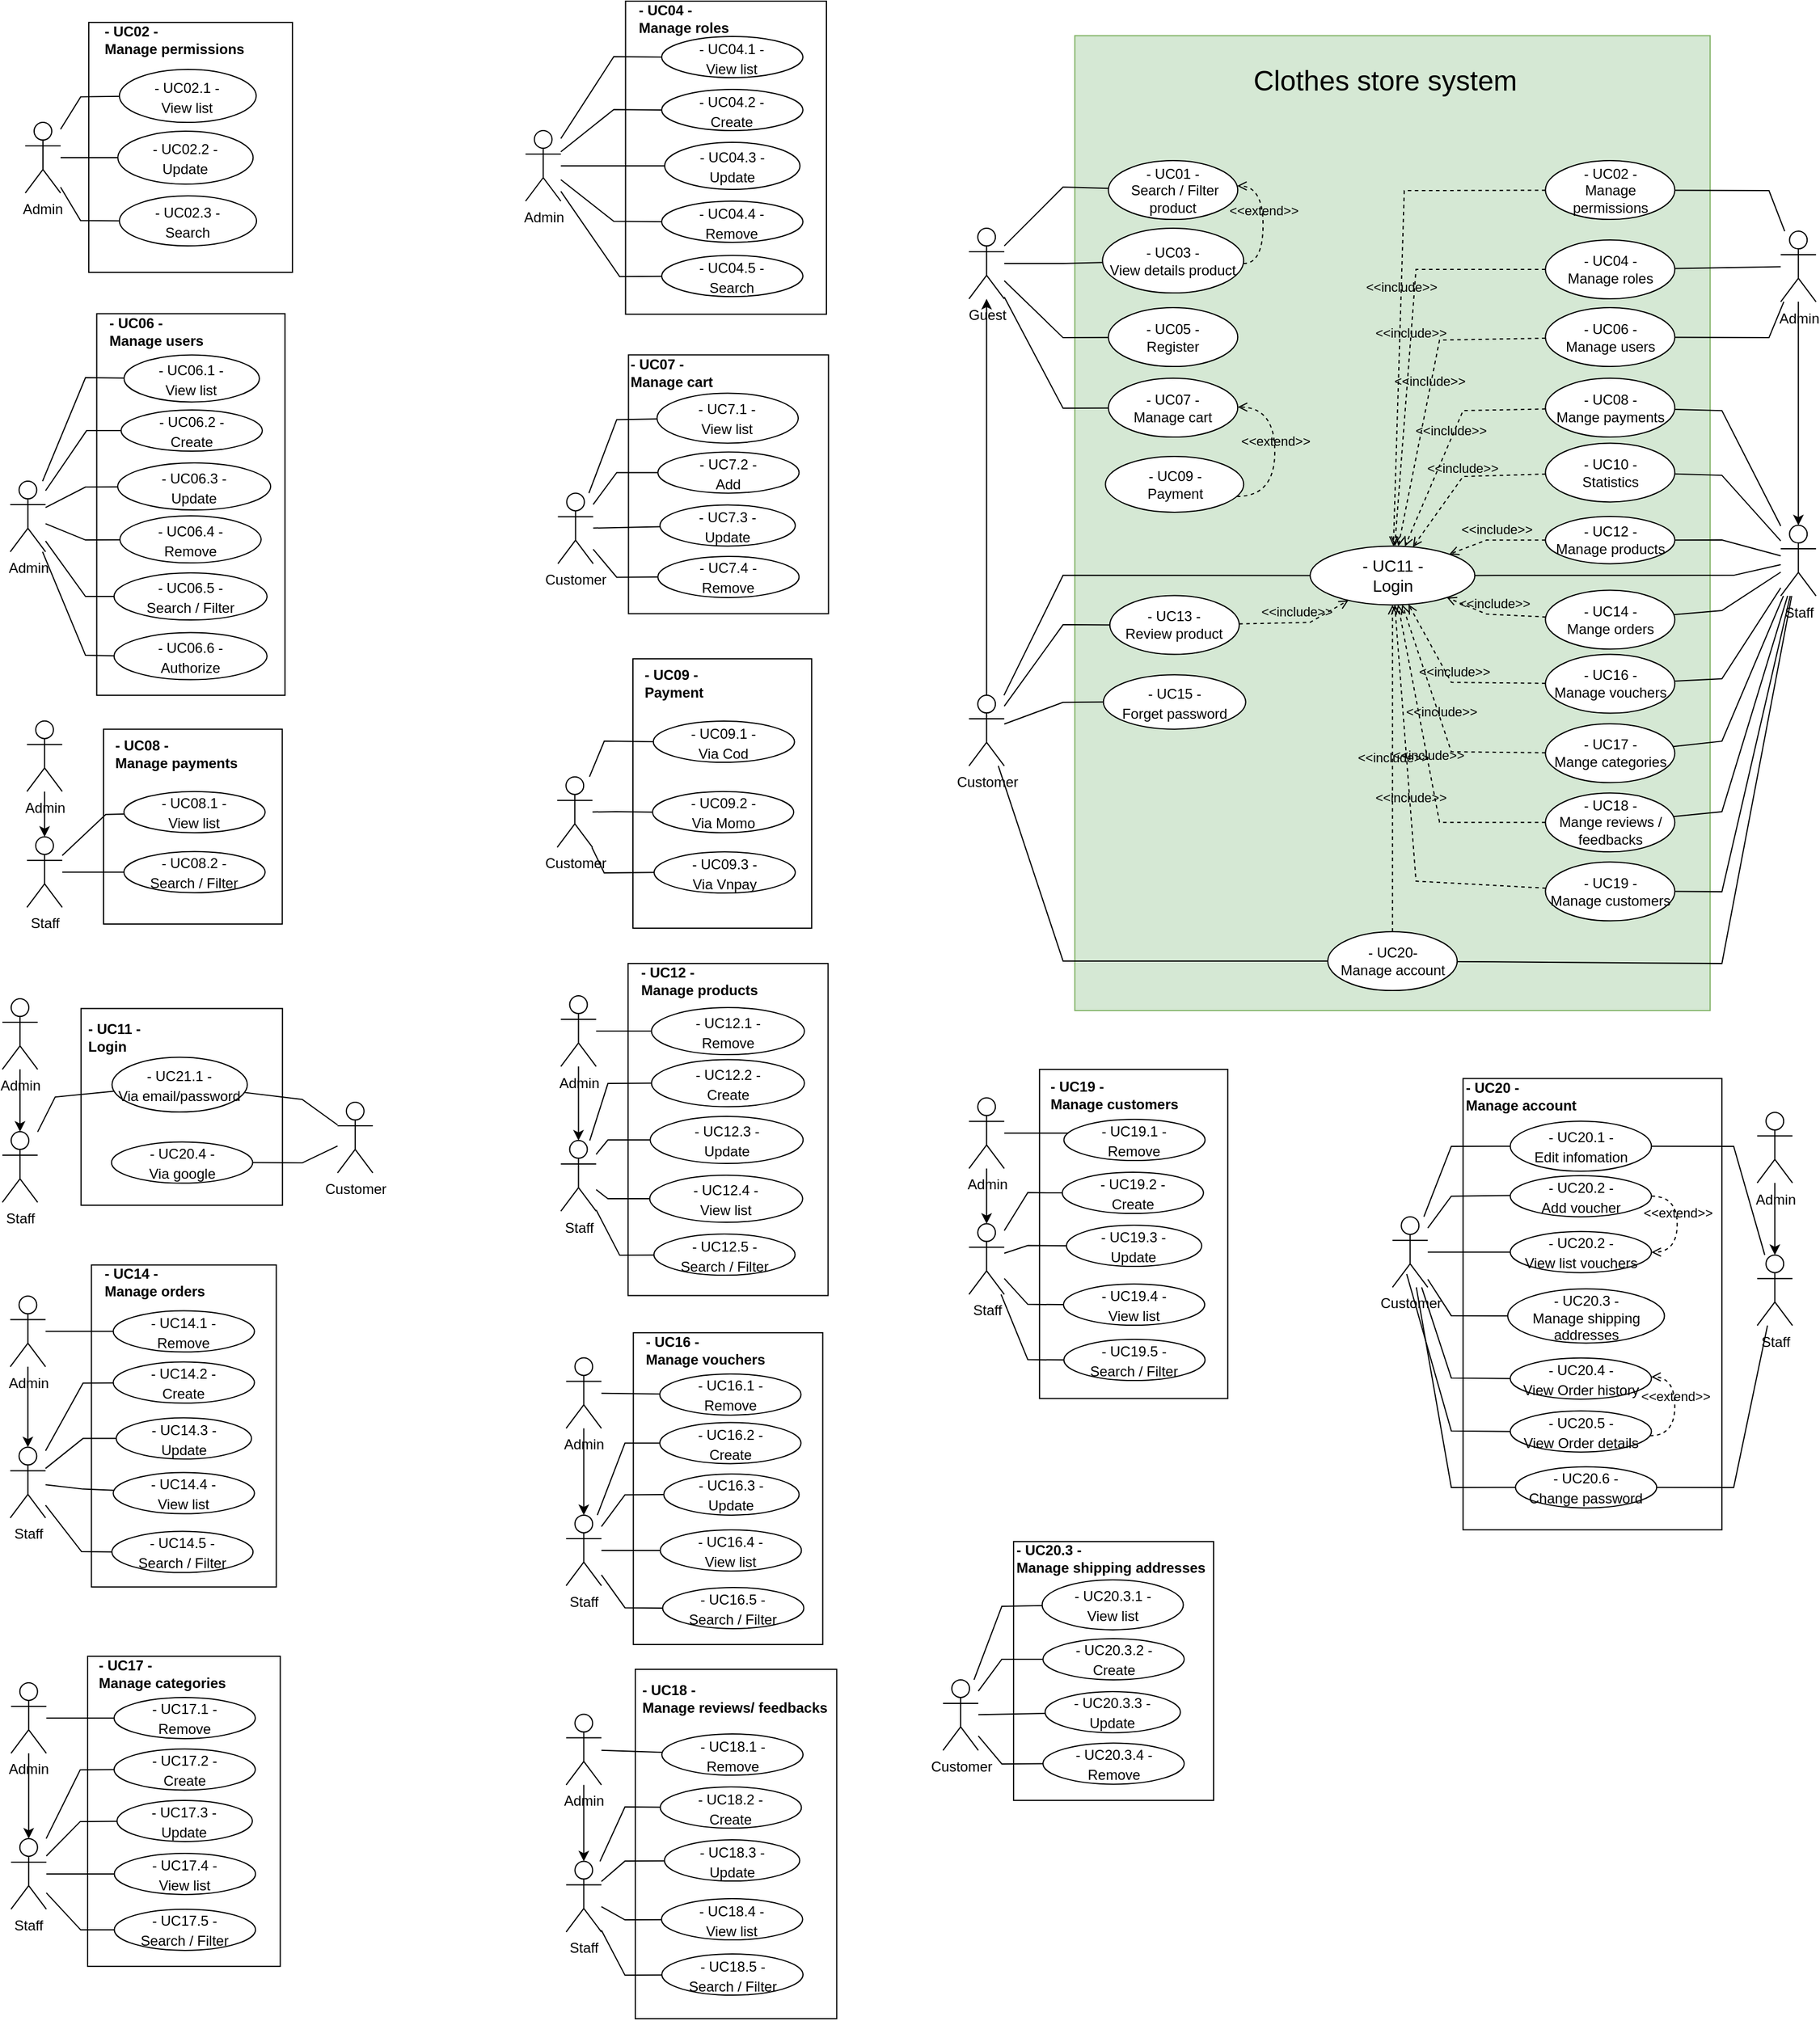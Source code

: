 <mxfile version="21.6.1" type="device">
  <diagram name="Page-1" id="YwMtbkidK_BnslAsYr2y">
    <mxGraphModel dx="1941" dy="1738" grid="1" gridSize="10" guides="1" tooltips="1" connect="1" arrows="1" fold="1" page="1" pageScale="1" pageWidth="850" pageHeight="1100" math="0" shadow="0">
      <root>
        <mxCell id="0" />
        <mxCell id="1" parent="0" />
        <mxCell id="6-XDYASc8sHX-gZ-TFjQ-44" value="" style="rounded=0;whiteSpace=wrap;html=1;fillColor=#d5e8d4;strokeColor=#82b366;align=center;" parent="1" vertex="1">
          <mxGeometry x="141.62" y="-910.69" width="540" height="828.75" as="geometry" />
        </mxCell>
        <mxCell id="xUVbQE23yRbRqdbFfEz9-1" value="Guest" style="shape=umlActor;verticalLabelPosition=bottom;verticalAlign=top;html=1;outlineConnect=0;" parent="1" vertex="1">
          <mxGeometry x="51.62" y="-746.94" width="30" height="60" as="geometry" />
        </mxCell>
        <mxCell id="xUVbQE23yRbRqdbFfEz9-5" style="edgeStyle=orthogonalEdgeStyle;rounded=0;orthogonalLoop=1;jettySize=auto;html=1;exitX=0.5;exitY=0;exitDx=0;exitDy=0;exitPerimeter=0;" parent="1" source="xUVbQE23yRbRqdbFfEz9-2" target="xUVbQE23yRbRqdbFfEz9-1" edge="1">
          <mxGeometry relative="1" as="geometry" />
        </mxCell>
        <mxCell id="xUVbQE23yRbRqdbFfEz9-2" value="Customer" style="shape=umlActor;verticalLabelPosition=bottom;verticalAlign=top;html=1;outlineConnect=0;" parent="1" vertex="1">
          <mxGeometry x="51.62" y="-349.94" width="30" height="60" as="geometry" />
        </mxCell>
        <mxCell id="xUVbQE23yRbRqdbFfEz9-6" value="- UC01 -&lt;br&gt;&amp;nbsp;Search / Filter product" style="ellipse;whiteSpace=wrap;html=1;" parent="1" vertex="1">
          <mxGeometry x="170.12" y="-804.44" width="110" height="50" as="geometry" />
        </mxCell>
        <mxCell id="xUVbQE23yRbRqdbFfEz9-8" value="- UC05 -&lt;br&gt;Register" style="ellipse;whiteSpace=wrap;html=1;" parent="1" vertex="1">
          <mxGeometry x="170.12" y="-679.44" width="110" height="50" as="geometry" />
        </mxCell>
        <mxCell id="xUVbQE23yRbRqdbFfEz9-9" value="Admin" style="shape=umlActor;verticalLabelPosition=bottom;verticalAlign=top;html=1;outlineConnect=0;" parent="1" vertex="1">
          <mxGeometry x="741.62" y="-744.44" width="30" height="60" as="geometry" />
        </mxCell>
        <mxCell id="xUVbQE23yRbRqdbFfEz9-10" value="- UC11 -&lt;br&gt;Login" style="ellipse;whiteSpace=wrap;html=1;fontSize=14;" parent="1" vertex="1">
          <mxGeometry x="341.62" y="-476.81" width="140" height="50" as="geometry" />
        </mxCell>
        <mxCell id="xUVbQE23yRbRqdbFfEz9-12" value="&lt;font style=&quot;font-size: 12px;&quot;&gt;- UC15 -&lt;br&gt;Forget password&lt;/font&gt;" style="ellipse;whiteSpace=wrap;html=1;fontSize=14;" parent="1" vertex="1">
          <mxGeometry x="165.87" y="-367.39" width="121" height="46.25" as="geometry" />
        </mxCell>
        <mxCell id="xUVbQE23yRbRqdbFfEz9-13" value="" style="endArrow=none;html=1;rounded=0;" parent="1" source="xUVbQE23yRbRqdbFfEz9-1" target="xUVbQE23yRbRqdbFfEz9-8" edge="1">
          <mxGeometry width="50" height="50" relative="1" as="geometry">
            <mxPoint x="151.62" y="-569.44" as="sourcePoint" />
            <mxPoint x="201.62" y="-619.44" as="targetPoint" />
            <Array as="points">
              <mxPoint x="131.62" y="-653.94" />
            </Array>
          </mxGeometry>
        </mxCell>
        <mxCell id="xUVbQE23yRbRqdbFfEz9-14" value="" style="endArrow=none;html=1;rounded=0;" parent="1" source="xUVbQE23yRbRqdbFfEz9-1" target="xUVbQE23yRbRqdbFfEz9-6" edge="1">
          <mxGeometry width="50" height="50" relative="1" as="geometry">
            <mxPoint x="121.62" y="-549.44" as="sourcePoint" />
            <mxPoint x="244.62" y="-598.44" as="targetPoint" />
            <Array as="points">
              <mxPoint x="131.62" y="-781.94" />
            </Array>
          </mxGeometry>
        </mxCell>
        <mxCell id="xUVbQE23yRbRqdbFfEz9-15" value="- UC03 -&lt;br&gt;View details product" style="ellipse;whiteSpace=wrap;html=1;" parent="1" vertex="1">
          <mxGeometry x="165.12" y="-746.94" width="120" height="55" as="geometry" />
        </mxCell>
        <mxCell id="xUVbQE23yRbRqdbFfEz9-16" value="" style="endArrow=none;html=1;rounded=0;" parent="1" source="xUVbQE23yRbRqdbFfEz9-1" target="xUVbQE23yRbRqdbFfEz9-15" edge="1">
          <mxGeometry width="50" height="50" relative="1" as="geometry">
            <mxPoint x="121.62" y="-536.44" as="sourcePoint" />
            <mxPoint x="235.62" y="-514.44" as="targetPoint" />
            <Array as="points">
              <mxPoint x="131.62" y="-716.94" />
            </Array>
          </mxGeometry>
        </mxCell>
        <mxCell id="xUVbQE23yRbRqdbFfEz9-18" value="" style="endArrow=none;html=1;rounded=0;" parent="1" source="xUVbQE23yRbRqdbFfEz9-2" target="xUVbQE23yRbRqdbFfEz9-10" edge="1">
          <mxGeometry width="50" height="50" relative="1" as="geometry">
            <mxPoint x="121.62" y="-536.44" as="sourcePoint" />
            <mxPoint x="235.62" y="-514.44" as="targetPoint" />
            <Array as="points">
              <mxPoint x="131.62" y="-451.94" />
            </Array>
          </mxGeometry>
        </mxCell>
        <mxCell id="xUVbQE23yRbRqdbFfEz9-21" value="" style="endArrow=none;html=1;rounded=0;" parent="1" source="xUVbQE23yRbRqdbFfEz9-2" target="xUVbQE23yRbRqdbFfEz9-12" edge="1">
          <mxGeometry width="50" height="50" relative="1" as="geometry">
            <mxPoint x="478.62" y="-289.44" as="sourcePoint" />
            <mxPoint x="701.62" y="-232.44" as="targetPoint" />
            <Array as="points">
              <mxPoint x="131.62" y="-343.94" />
            </Array>
          </mxGeometry>
        </mxCell>
        <mxCell id="xUVbQE23yRbRqdbFfEz9-27" value="- UC13 -&lt;br&gt;Review product" style="ellipse;whiteSpace=wrap;html=1;" parent="1" vertex="1">
          <mxGeometry x="171.37" y="-434.7" width="110" height="50" as="geometry" />
        </mxCell>
        <mxCell id="xUVbQE23yRbRqdbFfEz9-28" value="" style="endArrow=none;html=1;rounded=0;" parent="1" source="xUVbQE23yRbRqdbFfEz9-2" target="xUVbQE23yRbRqdbFfEz9-27" edge="1">
          <mxGeometry width="50" height="50" relative="1" as="geometry">
            <mxPoint x="121.62" y="-329.44" as="sourcePoint" />
            <mxPoint x="254.62" y="-414.44" as="targetPoint" />
            <Array as="points">
              <mxPoint x="131.62" y="-409.94" />
            </Array>
          </mxGeometry>
        </mxCell>
        <mxCell id="xUVbQE23yRbRqdbFfEz9-29" value="- UC07 -&lt;br&gt;Manage cart" style="ellipse;whiteSpace=wrap;html=1;" parent="1" vertex="1">
          <mxGeometry x="170.12" y="-619.44" width="110" height="50" as="geometry" />
        </mxCell>
        <mxCell id="xUVbQE23yRbRqdbFfEz9-30" value="" style="endArrow=none;html=1;rounded=0;" parent="1" source="xUVbQE23yRbRqdbFfEz9-1" target="xUVbQE23yRbRqdbFfEz9-29" edge="1">
          <mxGeometry width="50" height="50" relative="1" as="geometry">
            <mxPoint x="121.62" y="-540.44" as="sourcePoint" />
            <mxPoint x="232.62" y="-549.44" as="targetPoint" />
            <Array as="points">
              <mxPoint x="131.62" y="-593.94" />
            </Array>
          </mxGeometry>
        </mxCell>
        <mxCell id="xUVbQE23yRbRqdbFfEz9-36" value="- UC04 -&lt;br&gt;Manage roles" style="ellipse;whiteSpace=wrap;html=1;" parent="1" vertex="1">
          <mxGeometry x="541.62" y="-736.94" width="110" height="50" as="geometry" />
        </mxCell>
        <mxCell id="xUVbQE23yRbRqdbFfEz9-37" value="- UC12 -&lt;br&gt;Manage products" style="ellipse;whiteSpace=wrap;html=1;" parent="1" vertex="1">
          <mxGeometry x="541.62" y="-501.94" width="110" height="40.13" as="geometry" />
        </mxCell>
        <mxCell id="xUVbQE23yRbRqdbFfEz9-38" value="- UC17 -&lt;br&gt;Mange categories" style="ellipse;whiteSpace=wrap;html=1;" parent="1" vertex="1">
          <mxGeometry x="541.62" y="-325.69" width="110" height="50" as="geometry" />
        </mxCell>
        <mxCell id="xUVbQE23yRbRqdbFfEz9-39" value="- UC16 -&lt;br&gt;Manage vouchers" style="ellipse;whiteSpace=wrap;html=1;" parent="1" vertex="1">
          <mxGeometry x="541.62" y="-384.7" width="110" height="50" as="geometry" />
        </mxCell>
        <mxCell id="xUVbQE23yRbRqdbFfEz9-40" value="" style="endArrow=none;html=1;rounded=0;" parent="1" source="xUVbQE23yRbRqdbFfEz9-38" target="xUVbQE23yRbRqdbFfEz9-48" edge="1">
          <mxGeometry width="50" height="50" relative="1" as="geometry">
            <mxPoint x="645.12" y="-459.44" as="sourcePoint" />
            <mxPoint x="868.12" y="-402.44" as="targetPoint" />
            <Array as="points">
              <mxPoint x="691.62" y="-310.94" />
            </Array>
          </mxGeometry>
        </mxCell>
        <mxCell id="xUVbQE23yRbRqdbFfEz9-41" value="" style="endArrow=none;html=1;rounded=0;" parent="1" source="xUVbQE23yRbRqdbFfEz9-39" target="xUVbQE23yRbRqdbFfEz9-48" edge="1">
          <mxGeometry width="50" height="50" relative="1" as="geometry">
            <mxPoint x="644.62" y="-475.44" as="sourcePoint" />
            <mxPoint x="751.62" y="-557.44" as="targetPoint" />
            <Array as="points">
              <mxPoint x="691.62" y="-363.94" />
            </Array>
          </mxGeometry>
        </mxCell>
        <mxCell id="xUVbQE23yRbRqdbFfEz9-43" value="" style="endArrow=none;html=1;rounded=0;" parent="1" source="xUVbQE23yRbRqdbFfEz9-36" target="xUVbQE23yRbRqdbFfEz9-9" edge="1">
          <mxGeometry width="50" height="50" relative="1" as="geometry">
            <mxPoint x="668.62" y="-586.44" as="sourcePoint" />
            <mxPoint x="751.62" y="-571.44" as="targetPoint" />
          </mxGeometry>
        </mxCell>
        <mxCell id="xUVbQE23yRbRqdbFfEz9-44" value="- UC14 -&lt;br&gt;Mange orders" style="ellipse;whiteSpace=wrap;html=1;" parent="1" vertex="1">
          <mxGeometry x="541.62" y="-439.19" width="110" height="50" as="geometry" />
        </mxCell>
        <mxCell id="xUVbQE23yRbRqdbFfEz9-45" value="- UC10 -&lt;br&gt;Statistics" style="ellipse;whiteSpace=wrap;html=1;" parent="1" vertex="1">
          <mxGeometry x="541.62" y="-564.31" width="110" height="50" as="geometry" />
        </mxCell>
        <mxCell id="xUVbQE23yRbRqdbFfEz9-46" value="" style="endArrow=none;html=1;rounded=0;" parent="1" source="xUVbQE23yRbRqdbFfEz9-44" target="xUVbQE23yRbRqdbFfEz9-48" edge="1">
          <mxGeometry width="50" height="50" relative="1" as="geometry">
            <mxPoint x="637.62" y="-544.44" as="sourcePoint" />
            <mxPoint x="751.62" y="-566.44" as="targetPoint" />
            <Array as="points">
              <mxPoint x="691.62" y="-421.94" />
            </Array>
          </mxGeometry>
        </mxCell>
        <mxCell id="xUVbQE23yRbRqdbFfEz9-47" value="" style="endArrow=none;html=1;rounded=0;" parent="1" source="xUVbQE23yRbRqdbFfEz9-45" target="xUVbQE23yRbRqdbFfEz9-48" edge="1">
          <mxGeometry width="50" height="50" relative="1" as="geometry">
            <mxPoint x="622.62" y="-493.44" as="sourcePoint" />
            <mxPoint x="751.62" y="-561.44" as="targetPoint" />
            <Array as="points">
              <mxPoint x="691.62" y="-536.94" />
            </Array>
          </mxGeometry>
        </mxCell>
        <mxCell id="xUVbQE23yRbRqdbFfEz9-48" value="Staff" style="shape=umlActor;verticalLabelPosition=bottom;verticalAlign=top;html=1;outlineConnect=0;" parent="1" vertex="1">
          <mxGeometry x="741.62" y="-494.44" width="30" height="60" as="geometry" />
        </mxCell>
        <mxCell id="xUVbQE23yRbRqdbFfEz9-50" style="edgeStyle=orthogonalEdgeStyle;rounded=0;orthogonalLoop=1;jettySize=auto;html=1;" parent="1" source="xUVbQE23yRbRqdbFfEz9-9" target="xUVbQE23yRbRqdbFfEz9-48" edge="1">
          <mxGeometry relative="1" as="geometry">
            <mxPoint x="751.62" y="-349.44" as="sourcePoint" />
            <mxPoint x="751.62" y="-509.44" as="targetPoint" />
          </mxGeometry>
        </mxCell>
        <mxCell id="xUVbQE23yRbRqdbFfEz9-51" value="" style="endArrow=none;html=1;rounded=0;" parent="1" source="xUVbQE23yRbRqdbFfEz9-37" target="xUVbQE23yRbRqdbFfEz9-48" edge="1">
          <mxGeometry width="50" height="50" relative="1" as="geometry">
            <mxPoint x="641.62" y="-340.44" as="sourcePoint" />
            <mxPoint x="751.62" y="-304.44" as="targetPoint" />
            <Array as="points">
              <mxPoint x="691.62" y="-481.94" />
            </Array>
          </mxGeometry>
        </mxCell>
        <mxCell id="xUVbQE23yRbRqdbFfEz9-52" value="- UC06 -&lt;br&gt;Manage users" style="ellipse;whiteSpace=wrap;html=1;" parent="1" vertex="1">
          <mxGeometry x="541.62" y="-679.44" width="110" height="50" as="geometry" />
        </mxCell>
        <mxCell id="xUVbQE23yRbRqdbFfEz9-56" value="" style="endArrow=none;html=1;rounded=0;" parent="1" source="xUVbQE23yRbRqdbFfEz9-10" target="xUVbQE23yRbRqdbFfEz9-48" edge="1">
          <mxGeometry width="50" height="50" relative="1" as="geometry">
            <mxPoint x="621.62" y="-268.94" as="sourcePoint" />
            <mxPoint x="778.62" y="-389.94" as="targetPoint" />
            <Array as="points">
              <mxPoint x="701.62" y="-451.94" />
            </Array>
          </mxGeometry>
        </mxCell>
        <mxCell id="xUVbQE23yRbRqdbFfEz9-59" value="- UC18 -&lt;br&gt;Mange reviews / feedbacks" style="ellipse;whiteSpace=wrap;html=1;" parent="1" vertex="1">
          <mxGeometry x="541.62" y="-266.82" width="110" height="50" as="geometry" />
        </mxCell>
        <mxCell id="xUVbQE23yRbRqdbFfEz9-60" value="" style="endArrow=none;html=1;rounded=0;" parent="1" source="xUVbQE23yRbRqdbFfEz9-59" target="xUVbQE23yRbRqdbFfEz9-48" edge="1">
          <mxGeometry width="50" height="50" relative="1" as="geometry">
            <mxPoint x="601.62" y="-363.44" as="sourcePoint" />
            <mxPoint x="751.62" y="-446.44" as="targetPoint" />
            <Array as="points">
              <mxPoint x="691.62" y="-250.94" />
            </Array>
          </mxGeometry>
        </mxCell>
        <mxCell id="qa07wN_9deQym0PmybMS-2" value="" style="whiteSpace=wrap;html=1;" parent="1" vertex="1">
          <mxGeometry x="-689.77" y="-674.31" width="160" height="324.37" as="geometry" />
        </mxCell>
        <mxCell id="qa07wN_9deQym0PmybMS-4" value="" style="rounded=0;orthogonalLoop=1;jettySize=auto;html=1;fontSize=14;endArrow=none;" parent="1" source="w3x2JXFjFpPFl6YJhPxL-3" target="qa07wN_9deQym0PmybMS-8" edge="1">
          <mxGeometry relative="1" as="geometry">
            <mxPoint x="-718.171" y="-487.44" as="sourcePoint" />
            <mxPoint x="-419.77" y="-759.31" as="targetPoint" />
            <Array as="points">
              <mxPoint x="-699.33" y="-526.94" />
            </Array>
          </mxGeometry>
        </mxCell>
        <mxCell id="qa07wN_9deQym0PmybMS-5" value="" style="rounded=0;orthogonalLoop=1;jettySize=auto;html=1;fontSize=14;endArrow=none;" parent="1" source="w3x2JXFjFpPFl6YJhPxL-3" target="qa07wN_9deQym0PmybMS-9" edge="1">
          <mxGeometry relative="1" as="geometry">
            <mxPoint x="-717.48" y="-468.526" as="sourcePoint" />
            <mxPoint x="-649.77" y="-614.31" as="targetPoint" />
            <Array as="points">
              <mxPoint x="-699.33" y="-481.94" />
            </Array>
          </mxGeometry>
        </mxCell>
        <mxCell id="qa07wN_9deQym0PmybMS-6" value="" style="rounded=0;orthogonalLoop=1;jettySize=auto;html=1;fontSize=14;endArrow=none;" parent="1" source="w3x2JXFjFpPFl6YJhPxL-3" target="qa07wN_9deQym0PmybMS-10" edge="1">
          <mxGeometry relative="1" as="geometry">
            <mxPoint x="-717.48" y="-446.807" as="sourcePoint" />
            <mxPoint x="-649.77" y="-554.31" as="targetPoint" />
            <Array as="points">
              <mxPoint x="-699.33" y="-433.94" />
            </Array>
          </mxGeometry>
        </mxCell>
        <mxCell id="qa07wN_9deQym0PmybMS-7" value="- UC06 -&lt;br&gt;Manage users" style="text;html=1;strokeColor=none;fillColor=none;align=left;verticalAlign=middle;whiteSpace=wrap;rounded=0;fontStyle=1" parent="1" vertex="1">
          <mxGeometry x="-680.94" y="-674.31" width="141.77" height="30" as="geometry" />
        </mxCell>
        <mxCell id="qa07wN_9deQym0PmybMS-8" value="&lt;font style=&quot;font-size: 12px;&quot;&gt;- UC06.3 -&lt;br&gt;Update&lt;/font&gt;" style="ellipse;whiteSpace=wrap;html=1;fontSize=14;" parent="1" vertex="1">
          <mxGeometry x="-671.95" y="-547.44" width="130" height="40" as="geometry" />
        </mxCell>
        <mxCell id="qa07wN_9deQym0PmybMS-9" value="&lt;span style=&quot;font-size: 12px;&quot;&gt;- UC06.4 -&lt;br&gt;Remove&lt;/span&gt;" style="ellipse;whiteSpace=wrap;html=1;fontSize=14;" parent="1" vertex="1">
          <mxGeometry x="-670.05" y="-502.44" width="120" height="40" as="geometry" />
        </mxCell>
        <mxCell id="qa07wN_9deQym0PmybMS-10" value="&lt;span style=&quot;font-size: 12px;&quot;&gt;- UC06.5 -&lt;/span&gt;&lt;div&gt;&lt;span style=&quot;font-size: 12px;&quot;&gt;Search / Filter&lt;/span&gt;&lt;/div&gt;" style="ellipse;whiteSpace=wrap;html=1;fontSize=14;" parent="1" vertex="1">
          <mxGeometry x="-675.05" y="-453.94" width="130" height="40" as="geometry" />
        </mxCell>
        <mxCell id="qa07wN_9deQym0PmybMS-11" value="&lt;font style=&quot;font-size: 12px;&quot;&gt;- UC06.2 -&lt;br&gt;Create&lt;/font&gt;" style="ellipse;whiteSpace=wrap;html=1;fontSize=14;" parent="1" vertex="1">
          <mxGeometry x="-669.04" y="-592.44" width="120" height="35" as="geometry" />
        </mxCell>
        <mxCell id="qa07wN_9deQym0PmybMS-12" value="" style="rounded=0;orthogonalLoop=1;jettySize=auto;html=1;fontSize=14;endArrow=none;" parent="1" source="w3x2JXFjFpPFl6YJhPxL-3" target="qa07wN_9deQym0PmybMS-11" edge="1">
          <mxGeometry relative="1" as="geometry">
            <mxPoint x="-723.774" y="-487.44" as="sourcePoint" />
            <mxPoint x="-649.77" y="-501.31" as="targetPoint" />
            <Array as="points">
              <mxPoint x="-698.38" y="-574.94" />
            </Array>
          </mxGeometry>
        </mxCell>
        <mxCell id="qa07wN_9deQym0PmybMS-15" value="&lt;font style=&quot;font-size: 12px;&quot;&gt;- UC06.1 -&lt;br&gt;View list&lt;/font&gt;" style="ellipse;whiteSpace=wrap;html=1;fontSize=14;" parent="1" vertex="1">
          <mxGeometry x="-666.54" y="-639.31" width="115" height="40" as="geometry" />
        </mxCell>
        <mxCell id="qa07wN_9deQym0PmybMS-16" value="" style="rounded=0;orthogonalLoop=1;jettySize=auto;html=1;fontSize=14;endArrow=none;" parent="1" source="w3x2JXFjFpPFl6YJhPxL-3" target="qa07wN_9deQym0PmybMS-15" edge="1">
          <mxGeometry relative="1" as="geometry">
            <mxPoint x="-787.71" y="-523.21" as="sourcePoint" />
            <mxPoint x="-623.77" y="-431.31" as="targetPoint" />
            <Array as="points">
              <mxPoint x="-699.33" y="-619.94" />
            </Array>
          </mxGeometry>
        </mxCell>
        <mxCell id="qa07wN_9deQym0PmybMS-18" value="- UC02 -&lt;br&gt;Manage permissions" style="ellipse;whiteSpace=wrap;html=1;" parent="1" vertex="1">
          <mxGeometry x="541.62" y="-804.44" width="110" height="50" as="geometry" />
        </mxCell>
        <mxCell id="qa07wN_9deQym0PmybMS-19" value="" style="endArrow=none;html=1;rounded=0;" parent="1" source="qa07wN_9deQym0PmybMS-18" target="xUVbQE23yRbRqdbFfEz9-9" edge="1">
          <mxGeometry width="50" height="50" relative="1" as="geometry">
            <mxPoint x="621.62" y="-704.44" as="sourcePoint" />
            <mxPoint x="751.62" y="-704.44" as="targetPoint" />
            <Array as="points">
              <mxPoint x="731.62" y="-778.94" />
            </Array>
          </mxGeometry>
        </mxCell>
        <mxCell id="qa07wN_9deQym0PmybMS-20" value="" style="whiteSpace=wrap;html=1;" parent="1" vertex="1">
          <mxGeometry x="-240.27" y="-940" width="170.73" height="266.12" as="geometry" />
        </mxCell>
        <mxCell id="qa07wN_9deQym0PmybMS-21" value="Admin" style="shape=umlActor;verticalLabelPosition=bottom;verticalAlign=top;html=1;" parent="1" vertex="1">
          <mxGeometry x="-325.27" y="-830" width="30" height="60" as="geometry" />
        </mxCell>
        <mxCell id="qa07wN_9deQym0PmybMS-22" value="" style="rounded=0;orthogonalLoop=1;jettySize=auto;html=1;fontSize=14;endArrow=none;" parent="1" source="qa07wN_9deQym0PmybMS-21" target="qa07wN_9deQym0PmybMS-26" edge="1">
          <mxGeometry relative="1" as="geometry">
            <mxPoint x="-279.54" y="-1300" as="sourcePoint" />
            <mxPoint x="30.46" y="-1025" as="targetPoint" />
            <Array as="points">
              <mxPoint x="-250.27" y="-847.88" />
            </Array>
          </mxGeometry>
        </mxCell>
        <mxCell id="qa07wN_9deQym0PmybMS-23" value="" style="rounded=0;orthogonalLoop=1;jettySize=auto;html=1;fontSize=14;endArrow=none;" parent="1" source="qa07wN_9deQym0PmybMS-21" target="qa07wN_9deQym0PmybMS-27" edge="1">
          <mxGeometry relative="1" as="geometry">
            <mxPoint x="-299.54" y="-840" as="sourcePoint" />
            <mxPoint x="-199.54" y="-880" as="targetPoint" />
          </mxGeometry>
        </mxCell>
        <mxCell id="qa07wN_9deQym0PmybMS-24" value="" style="rounded=0;orthogonalLoop=1;jettySize=auto;html=1;fontSize=14;endArrow=none;" parent="1" source="qa07wN_9deQym0PmybMS-21" target="qa07wN_9deQym0PmybMS-28" edge="1">
          <mxGeometry relative="1" as="geometry">
            <mxPoint x="-299.54" y="-840" as="sourcePoint" />
            <mxPoint x="-199.54" y="-820" as="targetPoint" />
            <Array as="points">
              <mxPoint x="-250.27" y="-892.88" />
            </Array>
          </mxGeometry>
        </mxCell>
        <mxCell id="qa07wN_9deQym0PmybMS-25" value="- UC04 -&lt;br&gt;Manage roles" style="text;html=1;strokeColor=none;fillColor=none;align=left;verticalAlign=middle;whiteSpace=wrap;rounded=0;fontStyle=1" parent="1" vertex="1">
          <mxGeometry x="-230.71" y="-940" width="141.77" height="30" as="geometry" />
        </mxCell>
        <mxCell id="qa07wN_9deQym0PmybMS-26" value="&lt;div&gt;&lt;span style=&quot;font-size: 12px;&quot;&gt;- UC04.2 -&lt;/span&gt;&lt;/div&gt;&lt;font style=&quot;font-size: 12px;&quot;&gt;Create&lt;/font&gt;" style="ellipse;whiteSpace=wrap;html=1;fontSize=14;" parent="1" vertex="1">
          <mxGeometry x="-209.54" y="-865" width="120" height="35" as="geometry" />
        </mxCell>
        <mxCell id="qa07wN_9deQym0PmybMS-27" value="&lt;font style=&quot;font-size: 12px;&quot;&gt;- UC04.3 -&lt;br&gt;Update&lt;/font&gt;" style="ellipse;whiteSpace=wrap;html=1;fontSize=14;" parent="1" vertex="1">
          <mxGeometry x="-207.04" y="-820" width="115" height="40" as="geometry" />
        </mxCell>
        <mxCell id="qa07wN_9deQym0PmybMS-28" value="&lt;font style=&quot;font-size: 12px;&quot;&gt;- UC04.1 -&lt;br&gt;View list&lt;/font&gt;" style="ellipse;whiteSpace=wrap;html=1;fontSize=14;" parent="1" vertex="1">
          <mxGeometry x="-209.54" y="-910" width="120" height="35" as="geometry" />
        </mxCell>
        <mxCell id="qa07wN_9deQym0PmybMS-29" value="&lt;font style=&quot;font-size: 12px;&quot;&gt;- UC04.4 -&lt;br&gt;Remove&lt;/font&gt;" style="ellipse;whiteSpace=wrap;html=1;fontSize=14;" parent="1" vertex="1">
          <mxGeometry x="-209.54" y="-770" width="120" height="35" as="geometry" />
        </mxCell>
        <mxCell id="qa07wN_9deQym0PmybMS-30" value="" style="rounded=0;orthogonalLoop=1;jettySize=auto;html=1;fontSize=14;endArrow=none;" parent="1" source="qa07wN_9deQym0PmybMS-21" target="qa07wN_9deQym0PmybMS-29" edge="1">
          <mxGeometry relative="1" as="geometry">
            <mxPoint x="-299.54" y="-840.0" as="sourcePoint" />
            <mxPoint x="-199.54" y="-767" as="targetPoint" />
            <Array as="points">
              <mxPoint x="-250.27" y="-752.88" />
            </Array>
          </mxGeometry>
        </mxCell>
        <mxCell id="qa07wN_9deQym0PmybMS-37" value="" style="whiteSpace=wrap;html=1;" parent="1" vertex="1">
          <mxGeometry x="-696.55" y="-921.94" width="173.15" height="212.5" as="geometry" />
        </mxCell>
        <mxCell id="qa07wN_9deQym0PmybMS-38" value="Admin" style="shape=umlActor;verticalLabelPosition=bottom;verticalAlign=top;html=1;" parent="1" vertex="1">
          <mxGeometry x="-750.51" y="-836.94" width="30" height="60" as="geometry" />
        </mxCell>
        <mxCell id="qa07wN_9deQym0PmybMS-40" value="" style="rounded=0;orthogonalLoop=1;jettySize=auto;html=1;fontSize=14;endArrow=none;" parent="1" source="qa07wN_9deQym0PmybMS-38" target="qa07wN_9deQym0PmybMS-44" edge="1">
          <mxGeometry relative="1" as="geometry">
            <mxPoint x="-756.55" y="-880.94" as="sourcePoint" />
            <mxPoint x="-656.55" y="-920.94" as="targetPoint" />
          </mxGeometry>
        </mxCell>
        <mxCell id="qa07wN_9deQym0PmybMS-41" value="" style="rounded=0;orthogonalLoop=1;jettySize=auto;html=1;fontSize=14;endArrow=none;" parent="1" source="qa07wN_9deQym0PmybMS-38" target="qa07wN_9deQym0PmybMS-45" edge="1">
          <mxGeometry relative="1" as="geometry">
            <mxPoint x="-756.55" y="-880.94" as="sourcePoint" />
            <mxPoint x="-656.55" y="-860.94" as="targetPoint" />
            <Array as="points">
              <mxPoint x="-703.4" y="-858.69" />
            </Array>
          </mxGeometry>
        </mxCell>
        <mxCell id="qa07wN_9deQym0PmybMS-42" value="- UC02 -&lt;br&gt;Manage permissions" style="text;html=1;strokeColor=none;fillColor=none;align=left;verticalAlign=middle;whiteSpace=wrap;rounded=0;fontStyle=1" parent="1" vertex="1">
          <mxGeometry x="-685.38" y="-921.94" width="147.94" height="30" as="geometry" />
        </mxCell>
        <mxCell id="qa07wN_9deQym0PmybMS-44" value="&lt;font style=&quot;font-size: 12px;&quot;&gt;- UC02.2 -&lt;br&gt;Update&lt;/font&gt;" style="ellipse;whiteSpace=wrap;html=1;fontSize=14;" parent="1" vertex="1">
          <mxGeometry x="-671.83" y="-829.44" width="115" height="45" as="geometry" />
        </mxCell>
        <mxCell id="qa07wN_9deQym0PmybMS-45" value="&lt;div&gt;&lt;font style=&quot;font-size: 12px;&quot;&gt;- UC02.1 -&lt;/font&gt;&lt;/div&gt;&lt;font style=&quot;font-size: 12px;&quot;&gt;View list&lt;/font&gt;" style="ellipse;whiteSpace=wrap;html=1;fontSize=14;" parent="1" vertex="1">
          <mxGeometry x="-670.51" y="-881.94" width="116.29" height="45" as="geometry" />
        </mxCell>
        <mxCell id="qa07wN_9deQym0PmybMS-50" value="" style="whiteSpace=wrap;html=1;" parent="1" vertex="1">
          <mxGeometry x="-238.16" y="-121.94" width="170" height="282.25" as="geometry" />
        </mxCell>
        <mxCell id="qa07wN_9deQym0PmybMS-51" value="Admin" style="shape=umlActor;verticalLabelPosition=bottom;verticalAlign=top;html=1;" parent="1" vertex="1">
          <mxGeometry x="-295.27" y="-94.44" width="30" height="60" as="geometry" />
        </mxCell>
        <mxCell id="qa07wN_9deQym0PmybMS-52" value="" style="rounded=0;orthogonalLoop=1;jettySize=auto;html=1;fontSize=14;endArrow=none;" parent="1" source="qa07wN_9deQym0PmybMS-65" target="Bf6mCI8HEkuUCOImc4_S-6" edge="1">
          <mxGeometry relative="1" as="geometry">
            <mxPoint x="-278.16" y="-481.94" as="sourcePoint" />
            <mxPoint x="-186.087" y="-4.357" as="targetPoint" />
            <Array as="points">
              <mxPoint x="-255.27" y="-19.94" />
            </Array>
          </mxGeometry>
        </mxCell>
        <mxCell id="qa07wN_9deQym0PmybMS-53" value="" style="rounded=0;orthogonalLoop=1;jettySize=auto;html=1;fontSize=14;endArrow=none;" parent="1" source="qa07wN_9deQym0PmybMS-65" target="Bf6mCI8HEkuUCOImc4_S-7" edge="1">
          <mxGeometry relative="1" as="geometry">
            <mxPoint x="-298.16" y="-21.94" as="sourcePoint" />
            <mxPoint x="-199.735" y="35.822" as="targetPoint" />
            <Array as="points">
              <mxPoint x="-255.27" y="28.06" />
            </Array>
          </mxGeometry>
        </mxCell>
        <mxCell id="qa07wN_9deQym0PmybMS-54" value="" style="rounded=0;orthogonalLoop=1;jettySize=auto;html=1;fontSize=14;endArrow=none;" parent="1" source="qa07wN_9deQym0PmybMS-65" target="Bf6mCI8HEkuUCOImc4_S-8" edge="1">
          <mxGeometry relative="1" as="geometry">
            <mxPoint x="-298.16" y="-21.94" as="sourcePoint" />
            <mxPoint x="-212.537" y="68.044" as="targetPoint" />
            <Array as="points">
              <mxPoint x="-255.27" y="78.06" />
            </Array>
          </mxGeometry>
        </mxCell>
        <mxCell id="qa07wN_9deQym0PmybMS-55" value="- UC12 -&lt;br&gt;Manage products" style="text;html=1;strokeColor=none;fillColor=none;align=left;verticalAlign=middle;whiteSpace=wrap;rounded=0;fontStyle=1" parent="1" vertex="1">
          <mxGeometry x="-229.33" y="-121.94" width="152.17" height="30" as="geometry" />
        </mxCell>
        <mxCell id="qa07wN_9deQym0PmybMS-60" value="" style="rounded=0;orthogonalLoop=1;jettySize=auto;html=1;fontSize=14;endArrow=none;" parent="1" source="qa07wN_9deQym0PmybMS-51" target="Bf6mCI8HEkuUCOImc4_S-5" edge="1">
          <mxGeometry relative="1" as="geometry">
            <mxPoint x="-298.16" y="-21.94" as="sourcePoint" />
            <mxPoint x="-215.66" y="-69.44" as="targetPoint" />
          </mxGeometry>
        </mxCell>
        <mxCell id="qa07wN_9deQym0PmybMS-65" value="Staff" style="shape=umlActor;verticalLabelPosition=bottom;verticalAlign=top;html=1;" parent="1" vertex="1">
          <mxGeometry x="-295.27" y="28.56" width="30" height="60" as="geometry" />
        </mxCell>
        <mxCell id="qa07wN_9deQym0PmybMS-66" style="edgeStyle=orthogonalEdgeStyle;rounded=0;orthogonalLoop=1;jettySize=auto;html=1;" parent="1" source="qa07wN_9deQym0PmybMS-51" target="qa07wN_9deQym0PmybMS-65" edge="1">
          <mxGeometry relative="1" as="geometry">
            <mxPoint x="-357.16" y="-36.94" as="sourcePoint" />
            <mxPoint x="-467.16" y="143.06" as="targetPoint" />
          </mxGeometry>
        </mxCell>
        <mxCell id="qa07wN_9deQym0PmybMS-67" value="" style="whiteSpace=wrap;html=1;" parent="1" vertex="1">
          <mxGeometry x="-694.28" y="134.31" width="157.11" height="273.75" as="geometry" />
        </mxCell>
        <mxCell id="qa07wN_9deQym0PmybMS-68" value="Admin" style="shape=umlActor;verticalLabelPosition=bottom;verticalAlign=top;html=1;" parent="1" vertex="1">
          <mxGeometry x="-763.28" y="160.81" width="30" height="60" as="geometry" />
        </mxCell>
        <mxCell id="qa07wN_9deQym0PmybMS-69" value="" style="rounded=0;orthogonalLoop=1;jettySize=auto;html=1;fontSize=14;endArrow=none;" parent="1" source="qa07wN_9deQym0PmybMS-80" target="qa07wN_9deQym0PmybMS-73" edge="1">
          <mxGeometry relative="1" as="geometry">
            <mxPoint x="-734.28" y="-225.69" as="sourcePoint" />
            <mxPoint x="-424.28" y="49.31" as="targetPoint" />
            <Array as="points">
              <mxPoint x="-701.43" y="234.81" />
            </Array>
          </mxGeometry>
        </mxCell>
        <mxCell id="qa07wN_9deQym0PmybMS-70" value="" style="rounded=0;orthogonalLoop=1;jettySize=auto;html=1;fontSize=14;endArrow=none;" parent="1" source="qa07wN_9deQym0PmybMS-80" target="qa07wN_9deQym0PmybMS-74" edge="1">
          <mxGeometry relative="1" as="geometry">
            <mxPoint x="-754.28" y="234.31" as="sourcePoint" />
            <mxPoint x="-654.28" y="194.31" as="targetPoint" />
            <Array as="points">
              <mxPoint x="-701.43" y="281.81" />
            </Array>
          </mxGeometry>
        </mxCell>
        <mxCell id="qa07wN_9deQym0PmybMS-71" value="" style="rounded=0;orthogonalLoop=1;jettySize=auto;html=1;fontSize=14;endArrow=none;" parent="1" source="qa07wN_9deQym0PmybMS-80" target="qa07wN_9deQym0PmybMS-75" edge="1">
          <mxGeometry relative="1" as="geometry">
            <mxPoint x="-754.28" y="234.31" as="sourcePoint" />
            <mxPoint x="-654.28" y="254.31" as="targetPoint" />
            <Array as="points">
              <mxPoint x="-701.43" y="324.81" />
            </Array>
          </mxGeometry>
        </mxCell>
        <mxCell id="qa07wN_9deQym0PmybMS-72" value="- UC14 -&lt;br&gt;Manage orders" style="text;html=1;strokeColor=none;fillColor=none;align=left;verticalAlign=middle;whiteSpace=wrap;rounded=0;fontStyle=1" parent="1" vertex="1">
          <mxGeometry x="-684.78" y="134.31" width="151" height="30" as="geometry" />
        </mxCell>
        <mxCell id="qa07wN_9deQym0PmybMS-73" value="&lt;span style=&quot;font-size: 12px;&quot;&gt;- UC14.2 -&lt;/span&gt;&lt;br style=&quot;font-size: 12px;&quot;&gt;&lt;span style=&quot;font-size: 12px;&quot;&gt;Create&lt;/span&gt;" style="ellipse;whiteSpace=wrap;html=1;fontSize=14;" parent="1" vertex="1">
          <mxGeometry x="-675.72" y="216.81" width="120" height="35" as="geometry" />
        </mxCell>
        <mxCell id="qa07wN_9deQym0PmybMS-74" value="&lt;span style=&quot;font-size: 12px;&quot;&gt;- UC14.3 -&lt;/span&gt;&lt;br style=&quot;font-size: 12px;&quot;&gt;&lt;span style=&quot;font-size: 12px;&quot;&gt;Update&lt;/span&gt;" style="ellipse;whiteSpace=wrap;html=1;fontSize=14;" parent="1" vertex="1">
          <mxGeometry x="-673.22" y="264.31" width="115" height="35" as="geometry" />
        </mxCell>
        <mxCell id="qa07wN_9deQym0PmybMS-75" value="&lt;span style=&quot;font-size: 12px;&quot;&gt;- UC14.4 -&lt;/span&gt;&lt;br style=&quot;font-size: 12px;&quot;&gt;&lt;span style=&quot;font-size: 12px;&quot;&gt;View list&lt;/span&gt;" style="ellipse;whiteSpace=wrap;html=1;fontSize=14;" parent="1" vertex="1">
          <mxGeometry x="-675.72" y="310.81" width="120" height="35" as="geometry" />
        </mxCell>
        <mxCell id="qa07wN_9deQym0PmybMS-76" value="&lt;font style=&quot;font-size: 12px;&quot;&gt;- UC14.1 -&lt;br&gt;Remove&lt;/font&gt;" style="ellipse;whiteSpace=wrap;html=1;fontSize=14;" parent="1" vertex="1">
          <mxGeometry x="-675.72" y="173.31" width="120" height="35" as="geometry" />
        </mxCell>
        <mxCell id="qa07wN_9deQym0PmybMS-77" value="" style="rounded=0;orthogonalLoop=1;jettySize=auto;html=1;fontSize=14;endArrow=none;" parent="1" source="qa07wN_9deQym0PmybMS-68" target="qa07wN_9deQym0PmybMS-76" edge="1">
          <mxGeometry relative="1" as="geometry">
            <mxPoint x="-754.28" y="234.31" as="sourcePoint" />
            <mxPoint x="-654.28" y="307.31" as="targetPoint" />
          </mxGeometry>
        </mxCell>
        <mxCell id="qa07wN_9deQym0PmybMS-80" value="Staff" style="shape=umlActor;verticalLabelPosition=bottom;verticalAlign=top;html=1;" parent="1" vertex="1">
          <mxGeometry x="-763.28" y="289.31" width="30" height="60" as="geometry" />
        </mxCell>
        <mxCell id="qa07wN_9deQym0PmybMS-81" style="edgeStyle=orthogonalEdgeStyle;rounded=0;orthogonalLoop=1;jettySize=auto;html=1;" parent="1" source="qa07wN_9deQym0PmybMS-68" target="qa07wN_9deQym0PmybMS-80" edge="1">
          <mxGeometry relative="1" as="geometry">
            <mxPoint x="-813.28" y="219.31" as="sourcePoint" />
            <mxPoint x="-923.28" y="399.31" as="targetPoint" />
          </mxGeometry>
        </mxCell>
        <mxCell id="qa07wN_9deQym0PmybMS-97" value="" style="whiteSpace=wrap;html=1;" parent="1" vertex="1">
          <mxGeometry x="-233.67" y="191.94" width="161" height="265" as="geometry" />
        </mxCell>
        <mxCell id="qa07wN_9deQym0PmybMS-98" value="Admin" style="shape=umlActor;verticalLabelPosition=bottom;verticalAlign=top;html=1;" parent="1" vertex="1">
          <mxGeometry x="-290.78" y="213.19" width="30" height="60" as="geometry" />
        </mxCell>
        <mxCell id="qa07wN_9deQym0PmybMS-99" value="" style="rounded=0;orthogonalLoop=1;jettySize=auto;html=1;fontSize=14;endArrow=none;" parent="1" source="qa07wN_9deQym0PmybMS-110" target="qa07wN_9deQym0PmybMS-103" edge="1">
          <mxGeometry relative="1" as="geometry">
            <mxPoint x="-273.67" y="-168.06" as="sourcePoint" />
            <mxPoint x="36.33" y="106.94" as="targetPoint" />
            <Array as="points">
              <mxPoint x="-240.78" y="285.69" />
            </Array>
          </mxGeometry>
        </mxCell>
        <mxCell id="qa07wN_9deQym0PmybMS-100" value="" style="rounded=0;orthogonalLoop=1;jettySize=auto;html=1;fontSize=14;endArrow=none;" parent="1" source="qa07wN_9deQym0PmybMS-110" target="qa07wN_9deQym0PmybMS-104" edge="1">
          <mxGeometry relative="1" as="geometry">
            <mxPoint x="-293.67" y="291.94" as="sourcePoint" />
            <mxPoint x="-193.67" y="251.94" as="targetPoint" />
            <Array as="points">
              <mxPoint x="-240.78" y="329.69" />
            </Array>
          </mxGeometry>
        </mxCell>
        <mxCell id="qa07wN_9deQym0PmybMS-101" value="" style="rounded=0;orthogonalLoop=1;jettySize=auto;html=1;fontSize=14;endArrow=none;" parent="1" source="qa07wN_9deQym0PmybMS-110" target="qa07wN_9deQym0PmybMS-105" edge="1">
          <mxGeometry relative="1" as="geometry">
            <mxPoint x="-293.67" y="291.94" as="sourcePoint" />
            <mxPoint x="-193.67" y="311.94" as="targetPoint" />
          </mxGeometry>
        </mxCell>
        <mxCell id="qa07wN_9deQym0PmybMS-102" value="- UC16 -&lt;br&gt;Manage vouchers" style="text;html=1;strokeColor=none;fillColor=none;align=left;verticalAlign=middle;whiteSpace=wrap;rounded=0;fontStyle=1" parent="1" vertex="1">
          <mxGeometry x="-224.84" y="191.94" width="152.17" height="30" as="geometry" />
        </mxCell>
        <mxCell id="qa07wN_9deQym0PmybMS-103" value="&lt;font style=&quot;&quot;&gt;&lt;span style=&quot;font-size: 12px;&quot;&gt;- UC16.2 -&lt;/span&gt;&lt;br&gt;&lt;font style=&quot;font-size: 12px;&quot;&gt;Create&lt;/font&gt;&lt;/font&gt;" style="ellipse;whiteSpace=wrap;html=1;fontSize=14;" parent="1" vertex="1">
          <mxGeometry x="-211.17" y="268.19" width="120" height="35" as="geometry" />
        </mxCell>
        <mxCell id="qa07wN_9deQym0PmybMS-104" value="&lt;font style=&quot;font-size: 12px;&quot;&gt;- UC16.3 -&lt;br&gt;Update&lt;/font&gt;" style="ellipse;whiteSpace=wrap;html=1;fontSize=14;" parent="1" vertex="1">
          <mxGeometry x="-207.75" y="311.94" width="115" height="35" as="geometry" />
        </mxCell>
        <mxCell id="qa07wN_9deQym0PmybMS-105" value="&lt;font style=&quot;font-size: 12px;&quot;&gt;- UC16.4 -&lt;br&gt;View list&lt;/font&gt;" style="ellipse;whiteSpace=wrap;html=1;fontSize=14;" parent="1" vertex="1">
          <mxGeometry x="-210.78" y="359.44" width="120" height="35" as="geometry" />
        </mxCell>
        <mxCell id="qa07wN_9deQym0PmybMS-106" value="&lt;font style=&quot;font-size: 12px;&quot;&gt;- UC16.1 -&lt;br&gt;Remove&lt;/font&gt;" style="ellipse;whiteSpace=wrap;html=1;fontSize=14;" parent="1" vertex="1">
          <mxGeometry x="-211.17" y="226.94" width="120" height="35" as="geometry" />
        </mxCell>
        <mxCell id="qa07wN_9deQym0PmybMS-107" value="" style="rounded=0;orthogonalLoop=1;jettySize=auto;html=1;fontSize=14;endArrow=none;" parent="1" source="qa07wN_9deQym0PmybMS-98" target="qa07wN_9deQym0PmybMS-106" edge="1">
          <mxGeometry relative="1" as="geometry">
            <mxPoint x="-293.67" y="291.94" as="sourcePoint" />
            <mxPoint x="-193.67" y="364.94" as="targetPoint" />
          </mxGeometry>
        </mxCell>
        <mxCell id="qa07wN_9deQym0PmybMS-110" value="Staff" style="shape=umlActor;verticalLabelPosition=bottom;verticalAlign=top;html=1;" parent="1" vertex="1">
          <mxGeometry x="-290.78" y="346.94" width="30" height="60" as="geometry" />
        </mxCell>
        <mxCell id="qa07wN_9deQym0PmybMS-111" style="edgeStyle=orthogonalEdgeStyle;rounded=0;orthogonalLoop=1;jettySize=auto;html=1;" parent="1" source="qa07wN_9deQym0PmybMS-98" target="qa07wN_9deQym0PmybMS-110" edge="1">
          <mxGeometry relative="1" as="geometry">
            <mxPoint x="-352.67" y="276.94" as="sourcePoint" />
            <mxPoint x="-462.67" y="456.94" as="targetPoint" />
          </mxGeometry>
        </mxCell>
        <mxCell id="qa07wN_9deQym0PmybMS-124" value="" style="whiteSpace=wrap;html=1;" parent="1" vertex="1">
          <mxGeometry x="-232.01" y="478.06" width="171.23" height="297" as="geometry" />
        </mxCell>
        <mxCell id="qa07wN_9deQym0PmybMS-125" value="Admin" style="shape=umlActor;verticalLabelPosition=bottom;verticalAlign=top;html=1;" parent="1" vertex="1">
          <mxGeometry x="-290.78" y="516.31" width="30" height="60" as="geometry" />
        </mxCell>
        <mxCell id="qa07wN_9deQym0PmybMS-126" value="" style="rounded=0;orthogonalLoop=1;jettySize=auto;html=1;fontSize=14;endArrow=none;" parent="1" source="qa07wN_9deQym0PmybMS-135" target="qa07wN_9deQym0PmybMS-130" edge="1">
          <mxGeometry relative="1" as="geometry">
            <mxPoint x="-276.78" y="118.06" as="sourcePoint" />
            <mxPoint x="33.22" y="393.06" as="targetPoint" />
            <Array as="points">
              <mxPoint x="-240.78" y="595.06" />
            </Array>
          </mxGeometry>
        </mxCell>
        <mxCell id="qa07wN_9deQym0PmybMS-127" value="" style="rounded=0;orthogonalLoop=1;jettySize=auto;html=1;fontSize=14;endArrow=none;" parent="1" source="qa07wN_9deQym0PmybMS-135" target="qa07wN_9deQym0PmybMS-131" edge="1">
          <mxGeometry relative="1" as="geometry">
            <mxPoint x="-296.78" y="578.06" as="sourcePoint" />
            <mxPoint x="-196.78" y="538.06" as="targetPoint" />
            <Array as="points">
              <mxPoint x="-240.78" y="641.06" />
            </Array>
          </mxGeometry>
        </mxCell>
        <mxCell id="qa07wN_9deQym0PmybMS-128" value="" style="rounded=0;orthogonalLoop=1;jettySize=auto;html=1;fontSize=14;endArrow=none;" parent="1" source="qa07wN_9deQym0PmybMS-135" target="qa07wN_9deQym0PmybMS-132" edge="1">
          <mxGeometry relative="1" as="geometry">
            <mxPoint x="-296.78" y="578.06" as="sourcePoint" />
            <mxPoint x="-196.78" y="598.06" as="targetPoint" />
            <Array as="points">
              <mxPoint x="-240.78" y="691.06" />
            </Array>
          </mxGeometry>
        </mxCell>
        <mxCell id="qa07wN_9deQym0PmybMS-129" value="- UC18 -&lt;br&gt;Manage reviews/ feedbacks" style="text;html=1;strokeColor=none;fillColor=none;align=left;verticalAlign=middle;whiteSpace=wrap;rounded=0;fontStyle=1" parent="1" vertex="1">
          <mxGeometry x="-227.9" y="488.06" width="168.89" height="30" as="geometry" />
        </mxCell>
        <mxCell id="qa07wN_9deQym0PmybMS-130" value="&lt;span style=&quot;font-size: 12px;&quot;&gt;- UC18.2 -&lt;/span&gt;&lt;br&gt;&lt;div&gt;&lt;span style=&quot;font-size: 12px;&quot;&gt;Create&lt;/span&gt;&lt;/div&gt;" style="ellipse;whiteSpace=wrap;html=1;fontSize=14;" parent="1" vertex="1">
          <mxGeometry x="-210.78" y="578.06" width="120" height="35" as="geometry" />
        </mxCell>
        <mxCell id="qa07wN_9deQym0PmybMS-131" value="&lt;span style=&quot;font-size: 12px;&quot;&gt;- UC18.3 -&lt;/span&gt;&lt;br&gt;&lt;div&gt;&lt;span style=&quot;font-size: 12px;&quot;&gt;Update&lt;/span&gt;&lt;/div&gt;" style="ellipse;whiteSpace=wrap;html=1;fontSize=14;" parent="1" vertex="1">
          <mxGeometry x="-207.24" y="623.06" width="115" height="35" as="geometry" />
        </mxCell>
        <mxCell id="qa07wN_9deQym0PmybMS-132" value="&lt;span style=&quot;font-size: 12px;&quot;&gt;- UC18.4 -&lt;/span&gt;&lt;br&gt;&lt;div&gt;&lt;span style=&quot;font-size: 12px;&quot;&gt;View list&lt;/span&gt;&lt;/div&gt;" style="ellipse;whiteSpace=wrap;html=1;fontSize=14;" parent="1" vertex="1">
          <mxGeometry x="-209.74" y="673.06" width="120" height="35" as="geometry" />
        </mxCell>
        <mxCell id="qa07wN_9deQym0PmybMS-133" value="&lt;span style=&quot;font-size: 12px;&quot;&gt;- UC18.1 -&lt;/span&gt;&lt;br&gt;&lt;div&gt;&lt;span style=&quot;font-size: 12px;&quot;&gt;Remove&lt;/span&gt;&lt;/div&gt;" style="ellipse;whiteSpace=wrap;html=1;fontSize=14;" parent="1" vertex="1">
          <mxGeometry x="-209.43" y="533.06" width="120" height="35" as="geometry" />
        </mxCell>
        <mxCell id="qa07wN_9deQym0PmybMS-134" value="" style="rounded=0;orthogonalLoop=1;jettySize=auto;html=1;fontSize=14;endArrow=none;" parent="1" source="qa07wN_9deQym0PmybMS-125" target="qa07wN_9deQym0PmybMS-133" edge="1">
          <mxGeometry relative="1" as="geometry">
            <mxPoint x="-296.78" y="578.06" as="sourcePoint" />
            <mxPoint x="-196.78" y="651.06" as="targetPoint" />
          </mxGeometry>
        </mxCell>
        <mxCell id="qa07wN_9deQym0PmybMS-135" value="Staff" style="shape=umlActor;verticalLabelPosition=bottom;verticalAlign=top;html=1;" parent="1" vertex="1">
          <mxGeometry x="-290.78" y="641.31" width="30" height="60" as="geometry" />
        </mxCell>
        <mxCell id="qa07wN_9deQym0PmybMS-136" style="edgeStyle=orthogonalEdgeStyle;rounded=0;orthogonalLoop=1;jettySize=auto;html=1;" parent="1" source="qa07wN_9deQym0PmybMS-125" target="qa07wN_9deQym0PmybMS-135" edge="1">
          <mxGeometry relative="1" as="geometry">
            <mxPoint x="-355.78" y="563.06" as="sourcePoint" />
            <mxPoint x="-465.78" y="743.06" as="targetPoint" />
          </mxGeometry>
        </mxCell>
        <mxCell id="qa07wN_9deQym0PmybMS-153" value="" style="whiteSpace=wrap;html=1;align=center;" parent="1" vertex="1">
          <mxGeometry x="-697.51" y="466.94" width="163.73" height="263.62" as="geometry" />
        </mxCell>
        <mxCell id="qa07wN_9deQym0PmybMS-154" value="Admin" style="shape=umlActor;verticalLabelPosition=bottom;verticalAlign=top;html=1;" parent="1" vertex="1">
          <mxGeometry x="-762.62" y="489.44" width="30" height="60" as="geometry" />
        </mxCell>
        <mxCell id="qa07wN_9deQym0PmybMS-155" value="" style="rounded=0;orthogonalLoop=1;jettySize=auto;html=1;fontSize=14;endArrow=none;" parent="1" source="qa07wN_9deQym0PmybMS-164" target="qa07wN_9deQym0PmybMS-159" edge="1">
          <mxGeometry relative="1" as="geometry">
            <mxPoint x="-737.51" y="106.94" as="sourcePoint" />
            <mxPoint x="-427.51" y="381.94" as="targetPoint" />
            <Array as="points">
              <mxPoint x="-703.78" y="563.44" />
            </Array>
          </mxGeometry>
        </mxCell>
        <mxCell id="qa07wN_9deQym0PmybMS-156" value="" style="rounded=0;orthogonalLoop=1;jettySize=auto;html=1;fontSize=14;endArrow=none;" parent="1" source="qa07wN_9deQym0PmybMS-164" target="qa07wN_9deQym0PmybMS-160" edge="1">
          <mxGeometry relative="1" as="geometry">
            <mxPoint x="-757.51" y="566.94" as="sourcePoint" />
            <mxPoint x="-657.51" y="526.94" as="targetPoint" />
            <Array as="points">
              <mxPoint x="-703.78" y="607.44" />
            </Array>
          </mxGeometry>
        </mxCell>
        <mxCell id="qa07wN_9deQym0PmybMS-157" value="" style="rounded=0;orthogonalLoop=1;jettySize=auto;html=1;fontSize=14;endArrow=none;" parent="1" source="qa07wN_9deQym0PmybMS-164" target="qa07wN_9deQym0PmybMS-161" edge="1">
          <mxGeometry relative="1" as="geometry">
            <mxPoint x="-757.51" y="566.94" as="sourcePoint" />
            <mxPoint x="-657.51" y="586.94" as="targetPoint" />
          </mxGeometry>
        </mxCell>
        <mxCell id="qa07wN_9deQym0PmybMS-158" value="- UC17 -&lt;br&gt;Manage categories" style="text;html=1;strokeColor=none;fillColor=none;align=left;verticalAlign=middle;whiteSpace=wrap;rounded=0;fontStyle=1" parent="1" vertex="1">
          <mxGeometry x="-690.39" y="466.94" width="146.77" height="30" as="geometry" />
        </mxCell>
        <mxCell id="qa07wN_9deQym0PmybMS-159" value="&lt;font style=&quot;font-size: 12px;&quot;&gt;- UC17.2 -&lt;br&gt;Create&lt;/font&gt;" style="ellipse;whiteSpace=wrap;html=1;fontSize=14;align=center;" parent="1" vertex="1">
          <mxGeometry x="-675.01" y="545.69" width="120" height="35" as="geometry" />
        </mxCell>
        <mxCell id="qa07wN_9deQym0PmybMS-160" value="&lt;font style=&quot;font-size: 12px;&quot;&gt;- UC17.3 -&lt;br&gt;Update&lt;/font&gt;" style="ellipse;whiteSpace=wrap;html=1;fontSize=14;align=center;" parent="1" vertex="1">
          <mxGeometry x="-672.51" y="589.44" width="115" height="35" as="geometry" />
        </mxCell>
        <mxCell id="qa07wN_9deQym0PmybMS-161" value="&lt;font style=&quot;font-size: 12px;&quot;&gt;- UC17.4 -&lt;br&gt;View list&lt;/font&gt;" style="ellipse;whiteSpace=wrap;html=1;fontSize=14;align=center;" parent="1" vertex="1">
          <mxGeometry x="-674.83" y="634.44" width="120" height="35" as="geometry" />
        </mxCell>
        <mxCell id="qa07wN_9deQym0PmybMS-162" value="&lt;font style=&quot;font-size: 12px;&quot;&gt;- UC17.1 -&lt;br&gt;Remove&lt;/font&gt;" style="ellipse;whiteSpace=wrap;html=1;fontSize=14;align=center;" parent="1" vertex="1">
          <mxGeometry x="-675.01" y="501.94" width="120" height="35" as="geometry" />
        </mxCell>
        <mxCell id="qa07wN_9deQym0PmybMS-163" value="" style="rounded=0;orthogonalLoop=1;jettySize=auto;html=1;fontSize=14;endArrow=none;" parent="1" source="qa07wN_9deQym0PmybMS-154" target="qa07wN_9deQym0PmybMS-162" edge="1">
          <mxGeometry relative="1" as="geometry">
            <mxPoint x="-757.51" y="566.94" as="sourcePoint" />
            <mxPoint x="-657.51" y="639.94" as="targetPoint" />
          </mxGeometry>
        </mxCell>
        <mxCell id="qa07wN_9deQym0PmybMS-164" value="Staff" style="shape=umlActor;verticalLabelPosition=bottom;verticalAlign=top;html=1;" parent="1" vertex="1">
          <mxGeometry x="-762.62" y="621.94" width="30" height="60" as="geometry" />
        </mxCell>
        <mxCell id="qa07wN_9deQym0PmybMS-165" style="edgeStyle=orthogonalEdgeStyle;rounded=0;orthogonalLoop=1;jettySize=auto;html=1;" parent="1" source="qa07wN_9deQym0PmybMS-154" target="qa07wN_9deQym0PmybMS-164" edge="1">
          <mxGeometry relative="1" as="geometry">
            <mxPoint x="-816.51" y="551.94" as="sourcePoint" />
            <mxPoint x="-926.51" y="731.94" as="targetPoint" />
          </mxGeometry>
        </mxCell>
        <mxCell id="y1gkIdZelGDwhx7O42P9-1" value="- UC08 -&lt;br&gt;Mange payments" style="ellipse;whiteSpace=wrap;html=1;" parent="1" vertex="1">
          <mxGeometry x="541.62" y="-619.44" width="110" height="50" as="geometry" />
        </mxCell>
        <mxCell id="y1gkIdZelGDwhx7O42P9-2" value="" style="endArrow=none;html=1;rounded=0;" parent="1" source="y1gkIdZelGDwhx7O42P9-1" target="xUVbQE23yRbRqdbFfEz9-48" edge="1">
          <mxGeometry width="50" height="50" relative="1" as="geometry">
            <mxPoint x="597.62" y="-563.44" as="sourcePoint" />
            <mxPoint x="751.62" y="-464.44" as="targetPoint" />
            <Array as="points">
              <mxPoint x="691.62" y="-591.94" />
            </Array>
          </mxGeometry>
        </mxCell>
        <mxCell id="bagrAT9wf0XFzaLiVPff-7" value="" style="whiteSpace=wrap;html=1;" parent="1" vertex="1">
          <mxGeometry x="89.56" y="369.44" width="170" height="220" as="geometry" />
        </mxCell>
        <mxCell id="bagrAT9wf0XFzaLiVPff-8" value="Customer" style="shape=umlActor;verticalLabelPosition=bottom;verticalAlign=top;html=1;" parent="1" vertex="1">
          <mxGeometry x="29.56" y="486.94" width="30" height="60" as="geometry" />
        </mxCell>
        <mxCell id="bagrAT9wf0XFzaLiVPff-9" value="" style="rounded=0;orthogonalLoop=1;jettySize=auto;html=1;fontSize=14;endArrow=none;" parent="1" source="bagrAT9wf0XFzaLiVPff-8" target="bagrAT9wf0XFzaLiVPff-13" edge="1">
          <mxGeometry relative="1" as="geometry">
            <mxPoint x="49.56" y="9.44" as="sourcePoint" />
            <mxPoint x="359.56" y="284.44" as="targetPoint" />
            <Array as="points">
              <mxPoint x="79.56" y="469.44" />
            </Array>
          </mxGeometry>
        </mxCell>
        <mxCell id="bagrAT9wf0XFzaLiVPff-10" value="" style="rounded=0;orthogonalLoop=1;jettySize=auto;html=1;fontSize=14;endArrow=none;" parent="1" source="bagrAT9wf0XFzaLiVPff-8" target="bagrAT9wf0XFzaLiVPff-14" edge="1">
          <mxGeometry relative="1" as="geometry">
            <mxPoint x="29.56" y="469.44" as="sourcePoint" />
            <mxPoint x="129.56" y="429.44" as="targetPoint" />
          </mxGeometry>
        </mxCell>
        <mxCell id="bagrAT9wf0XFzaLiVPff-11" value="" style="rounded=0;orthogonalLoop=1;jettySize=auto;html=1;fontSize=14;endArrow=none;" parent="1" source="bagrAT9wf0XFzaLiVPff-8" target="bagrAT9wf0XFzaLiVPff-15" edge="1">
          <mxGeometry relative="1" as="geometry">
            <mxPoint x="29.56" y="469.44" as="sourcePoint" />
            <mxPoint x="129.56" y="489.44" as="targetPoint" />
            <Array as="points">
              <mxPoint x="79.56" y="424.44" />
            </Array>
          </mxGeometry>
        </mxCell>
        <mxCell id="bagrAT9wf0XFzaLiVPff-12" value="- UC20.3 -&lt;br&gt;Manage shipping addresses" style="text;html=1;strokeColor=none;fillColor=none;align=left;verticalAlign=middle;whiteSpace=wrap;rounded=0;fontStyle=1" parent="1" vertex="1">
          <mxGeometry x="89.56" y="369.44" width="171.17" height="30" as="geometry" />
        </mxCell>
        <mxCell id="bagrAT9wf0XFzaLiVPff-13" value="&lt;span style=&quot;font-size: 12px;&quot;&gt;- UC20.3.2 -&lt;/span&gt;&lt;br&gt;&lt;div&gt;&lt;span style=&quot;font-size: 12px;&quot;&gt;Create&lt;/span&gt;&lt;/div&gt;" style="ellipse;whiteSpace=wrap;html=1;fontSize=14;" parent="1" vertex="1">
          <mxGeometry x="114.56" y="451.94" width="120" height="35" as="geometry" />
        </mxCell>
        <mxCell id="bagrAT9wf0XFzaLiVPff-14" value="&lt;span style=&quot;font-size: 12px;&quot;&gt;- UC20.3.3 -&lt;/span&gt;&lt;br&gt;&lt;div&gt;&lt;span style=&quot;font-size: 12px;&quot;&gt;Update&lt;/span&gt;&lt;/div&gt;" style="ellipse;whiteSpace=wrap;html=1;fontSize=14;" parent="1" vertex="1">
          <mxGeometry x="116.33" y="496.94" width="115" height="35" as="geometry" />
        </mxCell>
        <mxCell id="bagrAT9wf0XFzaLiVPff-15" value="&lt;font style=&quot;font-size: 12px;&quot;&gt;- UC20.3.1 -&lt;br&gt;View list&lt;/font&gt;" style="ellipse;whiteSpace=wrap;html=1;fontSize=14;" parent="1" vertex="1">
          <mxGeometry x="113.83" y="401.94" width="120" height="42.5" as="geometry" />
        </mxCell>
        <mxCell id="bagrAT9wf0XFzaLiVPff-16" value="&lt;span style=&quot;font-size: 12px;&quot;&gt;- UC20.3.4 -&lt;/span&gt;&lt;br&gt;&lt;div&gt;&lt;span style=&quot;font-size: 12px;&quot;&gt;Remove&lt;/span&gt;&lt;/div&gt;" style="ellipse;whiteSpace=wrap;html=1;fontSize=14;" parent="1" vertex="1">
          <mxGeometry x="114.56" y="540.69" width="120" height="35" as="geometry" />
        </mxCell>
        <mxCell id="bagrAT9wf0XFzaLiVPff-17" value="" style="rounded=0;orthogonalLoop=1;jettySize=auto;html=1;fontSize=14;endArrow=none;" parent="1" source="bagrAT9wf0XFzaLiVPff-8" target="bagrAT9wf0XFzaLiVPff-16" edge="1">
          <mxGeometry relative="1" as="geometry">
            <mxPoint x="29.56" y="469.44" as="sourcePoint" />
            <mxPoint x="129.56" y="542.44" as="targetPoint" />
            <Array as="points">
              <mxPoint x="79.56" y="558.44" />
            </Array>
          </mxGeometry>
        </mxCell>
        <mxCell id="w3x2JXFjFpPFl6YJhPxL-2" value="" style="endArrow=none;html=1;rounded=0;" parent="1" source="xUVbQE23yRbRqdbFfEz9-52" target="xUVbQE23yRbRqdbFfEz9-9" edge="1">
          <mxGeometry width="50" height="50" relative="1" as="geometry">
            <mxPoint x="597.62" y="-563.94" as="sourcePoint" />
            <mxPoint x="751.62" y="-463.94" as="targetPoint" />
            <Array as="points">
              <mxPoint x="731.62" y="-653.94" />
            </Array>
          </mxGeometry>
        </mxCell>
        <mxCell id="w3x2JXFjFpPFl6YJhPxL-3" value="Admin" style="shape=umlActor;verticalLabelPosition=bottom;verticalAlign=top;html=1;" parent="1" vertex="1">
          <mxGeometry x="-763.28" y="-531.94" width="30" height="60" as="geometry" />
        </mxCell>
        <mxCell id="w3x2JXFjFpPFl6YJhPxL-6" value="- UC19 -&lt;br&gt;Manage customers" style="ellipse;whiteSpace=wrap;html=1;" parent="1" vertex="1">
          <mxGeometry x="541.62" y="-208.19" width="110" height="50" as="geometry" />
        </mxCell>
        <mxCell id="w3x2JXFjFpPFl6YJhPxL-7" value="" style="endArrow=none;html=1;rounded=0;" parent="1" source="w3x2JXFjFpPFl6YJhPxL-6" target="xUVbQE23yRbRqdbFfEz9-48" edge="1">
          <mxGeometry width="50" height="50" relative="1" as="geometry">
            <mxPoint x="597.62" y="-563.94" as="sourcePoint" />
            <mxPoint x="751.62" y="-463.94" as="targetPoint" />
            <Array as="points">
              <mxPoint x="691.62" y="-182.94" />
            </Array>
          </mxGeometry>
        </mxCell>
        <mxCell id="w3x2JXFjFpPFl6YJhPxL-10" value="" style="whiteSpace=wrap;html=1;" parent="1" vertex="1">
          <mxGeometry x="111.62" y="-31.94" width="160" height="279.75" as="geometry" />
        </mxCell>
        <mxCell id="w3x2JXFjFpPFl6YJhPxL-11" value="" style="rounded=0;orthogonalLoop=1;jettySize=auto;html=1;fontSize=14;endArrow=none;" parent="1" source="w3x2JXFjFpPFl6YJhPxL-23" target="Bf6mCI8HEkuUCOImc4_S-44" edge="1">
          <mxGeometry relative="1" as="geometry">
            <mxPoint x="31.62" y="51.477" as="sourcePoint" />
            <mxPoint x="155.65" y="88.844" as="targetPoint" />
            <Array as="points">
              <mxPoint x="101.62" y="72.81" />
            </Array>
          </mxGeometry>
        </mxCell>
        <mxCell id="w3x2JXFjFpPFl6YJhPxL-12" value="" style="rounded=0;orthogonalLoop=1;jettySize=auto;html=1;fontSize=14;endArrow=none;" parent="1" source="w3x2JXFjFpPFl6YJhPxL-23" target="Bf6mCI8HEkuUCOImc4_S-45" edge="1">
          <mxGeometry relative="1" as="geometry">
            <mxPoint x="31.62" y="55.665" as="sourcePoint" />
            <mxPoint x="133.695" y="122.859" as="targetPoint" />
            <Array as="points">
              <mxPoint x="101.62" y="117.81" />
            </Array>
          </mxGeometry>
        </mxCell>
        <mxCell id="w3x2JXFjFpPFl6YJhPxL-13" value="" style="rounded=0;orthogonalLoop=1;jettySize=auto;html=1;fontSize=14;endArrow=none;" parent="1" source="w3x2JXFjFpPFl6YJhPxL-23" target="Bf6mCI8HEkuUCOImc4_S-46" edge="1">
          <mxGeometry relative="1" as="geometry">
            <mxPoint x="31.62" y="47.3" as="sourcePoint" />
            <mxPoint x="143.531" y="151.26" as="targetPoint" />
            <Array as="points">
              <mxPoint x="101.62" y="167.81" />
            </Array>
          </mxGeometry>
        </mxCell>
        <mxCell id="w3x2JXFjFpPFl6YJhPxL-14" value="- UC19 -&lt;br&gt;Manage customers" style="text;html=1;strokeColor=none;fillColor=none;align=left;verticalAlign=middle;whiteSpace=wrap;rounded=0;fontStyle=1" parent="1" vertex="1">
          <mxGeometry x="118.96" y="-25.19" width="141.77" height="30" as="geometry" />
        </mxCell>
        <mxCell id="w3x2JXFjFpPFl6YJhPxL-19" value="" style="rounded=0;orthogonalLoop=1;jettySize=auto;html=1;fontSize=14;endArrow=none;" parent="1" source="w3x2JXFjFpPFl6YJhPxL-22" edge="1">
          <mxGeometry relative="1" as="geometry">
            <mxPoint x="31.62" y="60.027" as="sourcePoint" />
            <mxPoint x="137.22" y="22.31" as="targetPoint" />
          </mxGeometry>
        </mxCell>
        <mxCell id="w3x2JXFjFpPFl6YJhPxL-22" value="Admin" style="shape=umlActor;verticalLabelPosition=bottom;verticalAlign=top;html=1;" parent="1" vertex="1">
          <mxGeometry x="51.62" y="-7.69" width="30" height="60" as="geometry" />
        </mxCell>
        <mxCell id="w3x2JXFjFpPFl6YJhPxL-23" value="Staff" style="shape=umlActor;verticalLabelPosition=bottom;verticalAlign=top;html=1;" parent="1" vertex="1">
          <mxGeometry x="51.62" y="99.31" width="30" height="60" as="geometry" />
        </mxCell>
        <mxCell id="w3x2JXFjFpPFl6YJhPxL-24" style="edgeStyle=orthogonalEdgeStyle;rounded=0;orthogonalLoop=1;jettySize=auto;html=1;" parent="1" source="w3x2JXFjFpPFl6YJhPxL-22" target="w3x2JXFjFpPFl6YJhPxL-23" edge="1">
          <mxGeometry relative="1" as="geometry">
            <mxPoint x="-8.38" y="32.56" as="sourcePoint" />
            <mxPoint x="-118.38" y="212.56" as="targetPoint" />
          </mxGeometry>
        </mxCell>
        <mxCell id="Bf6mCI8HEkuUCOImc4_S-1" value="&lt;font style=&quot;font-size: 12px;&quot;&gt;- UC14.5 -&lt;br style=&quot;&quot;&gt;Search / Filter&lt;/font&gt;" style="ellipse;whiteSpace=wrap;html=1;fontSize=14;" parent="1" vertex="1">
          <mxGeometry x="-676.89" y="360.81" width="120" height="35" as="geometry" />
        </mxCell>
        <mxCell id="Bf6mCI8HEkuUCOImc4_S-2" value="" style="rounded=0;orthogonalLoop=1;jettySize=auto;html=1;fontSize=14;endArrow=none;" parent="1" source="qa07wN_9deQym0PmybMS-80" target="Bf6mCI8HEkuUCOImc4_S-1" edge="1">
          <mxGeometry relative="1" as="geometry">
            <mxPoint x="-717.17" y="363.31" as="sourcePoint" />
            <mxPoint x="-670.28" y="417.56" as="targetPoint" />
            <Array as="points">
              <mxPoint x="-702.62" y="378.06" />
            </Array>
          </mxGeometry>
        </mxCell>
        <mxCell id="Bf6mCI8HEkuUCOImc4_S-5" value="&lt;span style=&quot;font-size: 12px;&quot;&gt;- UC12.1 -&lt;/span&gt;&lt;div&gt;&lt;span style=&quot;font-size: 12px;&quot;&gt;Remove&lt;/span&gt;&lt;/div&gt;" style="ellipse;whiteSpace=wrap;html=1;fontSize=14;" parent="1" vertex="1">
          <mxGeometry x="-218.25" y="-84.44" width="130" height="40" as="geometry" />
        </mxCell>
        <mxCell id="Bf6mCI8HEkuUCOImc4_S-6" value="&lt;span style=&quot;font-size: 12px;&quot;&gt;- UC12.2 -&lt;/span&gt;&lt;div&gt;&lt;span style=&quot;font-size: 12px;&quot;&gt;Create&lt;/span&gt;&lt;/div&gt;" style="ellipse;whiteSpace=wrap;html=1;fontSize=14;" parent="1" vertex="1">
          <mxGeometry x="-218.24" y="-40.19" width="130" height="40" as="geometry" />
        </mxCell>
        <mxCell id="Bf6mCI8HEkuUCOImc4_S-7" value="&lt;span style=&quot;font-size: 12px;&quot;&gt;- UC12.3 -&lt;/span&gt;&lt;div&gt;&lt;span style=&quot;font-size: 12px;&quot;&gt;Update&lt;/span&gt;&lt;/div&gt;" style="ellipse;whiteSpace=wrap;html=1;fontSize=14;" parent="1" vertex="1">
          <mxGeometry x="-219.33" y="8.06" width="130" height="40" as="geometry" />
        </mxCell>
        <mxCell id="Bf6mCI8HEkuUCOImc4_S-8" value="&lt;span style=&quot;font-size: 12px;&quot;&gt;- UC12.4 -&lt;/span&gt;&lt;div&gt;&lt;span style=&quot;font-size: 12px;&quot;&gt;View list&lt;/span&gt;&lt;/div&gt;" style="ellipse;whiteSpace=wrap;html=1;fontSize=14;" parent="1" vertex="1">
          <mxGeometry x="-219.73" y="58.06" width="130" height="40" as="geometry" />
        </mxCell>
        <mxCell id="Bf6mCI8HEkuUCOImc4_S-10" value="&lt;span style=&quot;font-size: 12px;&quot;&gt;- UC04.5 -&lt;/span&gt;&lt;br style=&quot;font-size: 12px;&quot;&gt;&lt;span style=&quot;font-size: 12px;&quot;&gt;Search&lt;/span&gt;" style="ellipse;whiteSpace=wrap;html=1;fontSize=14;" parent="1" vertex="1">
          <mxGeometry x="-209.54" y="-723.88" width="120" height="35" as="geometry" />
        </mxCell>
        <mxCell id="Bf6mCI8HEkuUCOImc4_S-11" value="" style="rounded=0;orthogonalLoop=1;jettySize=auto;html=1;fontSize=14;endArrow=none;" parent="1" source="qa07wN_9deQym0PmybMS-21" target="Bf6mCI8HEkuUCOImc4_S-10" edge="1">
          <mxGeometry relative="1" as="geometry">
            <mxPoint x="-285.27" y="-781.88" as="sourcePoint" />
            <mxPoint x="-168.27" y="-714.88" as="targetPoint" />
            <Array as="points">
              <mxPoint x="-245.27" y="-705.88" />
            </Array>
          </mxGeometry>
        </mxCell>
        <mxCell id="Bf6mCI8HEkuUCOImc4_S-12" value="&lt;font style=&quot;font-size: 12px;&quot;&gt;- UC02.3 -&lt;br&gt;Search&lt;/font&gt;" style="ellipse;whiteSpace=wrap;html=1;fontSize=14;" parent="1" vertex="1">
          <mxGeometry x="-670.51" y="-774.44" width="116.58" height="42.5" as="geometry" />
        </mxCell>
        <mxCell id="Bf6mCI8HEkuUCOImc4_S-13" value="" style="rounded=0;orthogonalLoop=1;jettySize=auto;html=1;fontSize=14;endArrow=none;" parent="1" source="qa07wN_9deQym0PmybMS-38" target="Bf6mCI8HEkuUCOImc4_S-12" edge="1">
          <mxGeometry relative="1" as="geometry">
            <mxPoint x="-710.4" y="-790.69" as="sourcePoint" />
            <mxPoint x="-641.4" y="-761.69" as="targetPoint" />
            <Array as="points">
              <mxPoint x="-703.51" y="-753.44" />
            </Array>
          </mxGeometry>
        </mxCell>
        <mxCell id="Bf6mCI8HEkuUCOImc4_S-15" value="&lt;font style=&quot;font-size: 12px;&quot;&gt;- UC06.6 -&lt;/font&gt;&lt;div&gt;&lt;font style=&quot;font-size: 12px;&quot;&gt;Authorize&lt;/font&gt;&lt;br&gt;&lt;/div&gt;" style="ellipse;whiteSpace=wrap;html=1;fontSize=14;" parent="1" vertex="1">
          <mxGeometry x="-675.05" y="-403.19" width="130" height="40" as="geometry" />
        </mxCell>
        <mxCell id="Bf6mCI8HEkuUCOImc4_S-16" value="" style="rounded=0;orthogonalLoop=1;jettySize=auto;html=1;fontSize=14;endArrow=none;" parent="1" source="w3x2JXFjFpPFl6YJhPxL-3" target="Bf6mCI8HEkuUCOImc4_S-15" edge="1">
          <mxGeometry relative="1" as="geometry">
            <mxPoint x="-718.949" y="-427.44" as="sourcePoint" />
            <mxPoint x="-665.33" y="-423.94" as="targetPoint" />
            <Array as="points">
              <mxPoint x="-699.33" y="-383.94" />
            </Array>
          </mxGeometry>
        </mxCell>
        <mxCell id="Bf6mCI8HEkuUCOImc4_S-17" value="&lt;font style=&quot;font-size: 12px;&quot;&gt;- UC12.5 -&lt;br&gt;Search / Filter&lt;br&gt;&lt;/font&gt;" style="ellipse;whiteSpace=wrap;html=1;fontSize=14;" parent="1" vertex="1">
          <mxGeometry x="-216.17" y="108.06" width="120" height="35" as="geometry" />
        </mxCell>
        <mxCell id="Bf6mCI8HEkuUCOImc4_S-18" value="" style="rounded=0;orthogonalLoop=1;jettySize=auto;html=1;fontSize=14;endArrow=none;" parent="1" source="qa07wN_9deQym0PmybMS-65" target="Bf6mCI8HEkuUCOImc4_S-17" edge="1">
          <mxGeometry relative="1" as="geometry">
            <mxPoint x="-285.27" y="77.06" as="sourcePoint" />
            <mxPoint x="-209.27" y="88.06" as="targetPoint" />
            <Array as="points">
              <mxPoint x="-245.27" y="126.06" />
            </Array>
          </mxGeometry>
        </mxCell>
        <mxCell id="Bf6mCI8HEkuUCOImc4_S-36" value="&lt;font style=&quot;font-size: 12px;&quot;&gt;- UC16.5 -&lt;br&gt;Search / Filter&lt;br&gt;&lt;/font&gt;" style="ellipse;whiteSpace=wrap;html=1;fontSize=14;" parent="1" vertex="1">
          <mxGeometry x="-208.75" y="408.44" width="120" height="35" as="geometry" />
        </mxCell>
        <mxCell id="Bf6mCI8HEkuUCOImc4_S-37" value="" style="rounded=0;orthogonalLoop=1;jettySize=auto;html=1;fontSize=14;endArrow=none;" parent="1" source="qa07wN_9deQym0PmybMS-110" target="Bf6mCI8HEkuUCOImc4_S-36" edge="1">
          <mxGeometry relative="1" as="geometry">
            <mxPoint x="-292.78" y="386.69" as="sourcePoint" />
            <mxPoint x="-200.78" y="386.69" as="targetPoint" />
            <Array as="points">
              <mxPoint x="-240.78" y="425.69" />
            </Array>
          </mxGeometry>
        </mxCell>
        <mxCell id="Bf6mCI8HEkuUCOImc4_S-38" value="&lt;font style=&quot;font-size: 12px;&quot;&gt;- UC17.5 -&lt;br&gt;Search / Filter&lt;br&gt;&lt;/font&gt;" style="ellipse;whiteSpace=wrap;html=1;fontSize=14;align=center;" parent="1" vertex="1">
          <mxGeometry x="-674.83" y="681.94" width="120" height="35" as="geometry" />
        </mxCell>
        <mxCell id="Bf6mCI8HEkuUCOImc4_S-39" value="" style="rounded=0;orthogonalLoop=1;jettySize=auto;html=1;fontSize=14;endArrow=none;" parent="1" source="qa07wN_9deQym0PmybMS-164" target="Bf6mCI8HEkuUCOImc4_S-38" edge="1">
          <mxGeometry relative="1" as="geometry">
            <mxPoint x="-722.78" y="676.44" as="sourcePoint" />
            <mxPoint x="-664.78" y="705.44" as="targetPoint" />
            <Array as="points">
              <mxPoint x="-703.39" y="699.56" />
            </Array>
          </mxGeometry>
        </mxCell>
        <mxCell id="Bf6mCI8HEkuUCOImc4_S-42" value="&lt;font style=&quot;font-size: 12px;&quot;&gt;- UC18.5 -&lt;br&gt;&lt;/font&gt;&lt;div&gt;&lt;font style=&quot;font-size: 12px;&quot;&gt;Search / Filter&lt;/font&gt;&lt;br&gt;&lt;/div&gt;" style="ellipse;whiteSpace=wrap;html=1;fontSize=14;" parent="1" vertex="1">
          <mxGeometry x="-209.43" y="720.06" width="120" height="35" as="geometry" />
        </mxCell>
        <mxCell id="Bf6mCI8HEkuUCOImc4_S-43" value="" style="rounded=0;orthogonalLoop=1;jettySize=auto;html=1;fontSize=14;endArrow=none;" parent="1" source="qa07wN_9deQym0PmybMS-135" target="Bf6mCI8HEkuUCOImc4_S-42" edge="1">
          <mxGeometry relative="1" as="geometry">
            <mxPoint x="-250.78" y="690.06" as="sourcePoint" />
            <mxPoint x="-199.78" y="701.06" as="targetPoint" />
            <Array as="points">
              <mxPoint x="-240.78" y="738.06" />
            </Array>
          </mxGeometry>
        </mxCell>
        <mxCell id="Bf6mCI8HEkuUCOImc4_S-44" value="&lt;span style=&quot;font-size: 12px;&quot;&gt;- UC19.2 -&lt;/span&gt;&lt;br&gt;&lt;div&gt;&lt;span style=&quot;font-size: 12px;&quot;&gt;Create&lt;/span&gt;&lt;/div&gt;" style="ellipse;whiteSpace=wrap;html=1;fontSize=14;" parent="1" vertex="1">
          <mxGeometry x="130.94" y="55.56" width="120" height="35" as="geometry" />
        </mxCell>
        <mxCell id="Bf6mCI8HEkuUCOImc4_S-45" value="&lt;span style=&quot;font-size: 12px;&quot;&gt;- UC19.3 -&lt;/span&gt;&lt;br&gt;&lt;div&gt;&lt;span style=&quot;font-size: 12px;&quot;&gt;Update&lt;/span&gt;&lt;/div&gt;" style="ellipse;whiteSpace=wrap;html=1;fontSize=14;" parent="1" vertex="1">
          <mxGeometry x="134.48" y="100.56" width="115" height="35" as="geometry" />
        </mxCell>
        <mxCell id="Bf6mCI8HEkuUCOImc4_S-46" value="&lt;span style=&quot;font-size: 12px;&quot;&gt;- UC19.4 -&lt;/span&gt;&lt;br&gt;&lt;div&gt;&lt;span style=&quot;font-size: 12px;&quot;&gt;View list&lt;/span&gt;&lt;/div&gt;" style="ellipse;whiteSpace=wrap;html=1;fontSize=14;" parent="1" vertex="1">
          <mxGeometry x="131.98" y="150.56" width="120" height="35" as="geometry" />
        </mxCell>
        <mxCell id="Bf6mCI8HEkuUCOImc4_S-47" value="&lt;span style=&quot;font-size: 12px;&quot;&gt;- UC19.1 -&lt;/span&gt;&lt;br&gt;&lt;div&gt;&lt;span style=&quot;font-size: 12px;&quot;&gt;Remove&lt;/span&gt;&lt;/div&gt;" style="ellipse;whiteSpace=wrap;html=1;fontSize=14;" parent="1" vertex="1">
          <mxGeometry x="132.29" y="10.56" width="120" height="35" as="geometry" />
        </mxCell>
        <mxCell id="Bf6mCI8HEkuUCOImc4_S-48" value="&lt;span style=&quot;font-size: 12px;&quot;&gt;- UC19.5 -&lt;/span&gt;&lt;br&gt;&lt;div&gt;&lt;font style=&quot;font-size: 12px;&quot;&gt;Search / Filter&lt;/font&gt;&lt;br&gt;&lt;/div&gt;" style="ellipse;whiteSpace=wrap;html=1;fontSize=14;" parent="1" vertex="1">
          <mxGeometry x="132.29" y="197.56" width="120" height="35" as="geometry" />
        </mxCell>
        <mxCell id="Bf6mCI8HEkuUCOImc4_S-49" value="" style="rounded=0;orthogonalLoop=1;jettySize=auto;html=1;fontSize=14;endArrow=none;" parent="1" source="w3x2JXFjFpPFl6YJhPxL-23" target="Bf6mCI8HEkuUCOImc4_S-48" edge="1">
          <mxGeometry relative="1" as="geometry">
            <mxPoint x="91.62" y="155.81" as="sourcePoint" />
            <mxPoint x="141.62" y="177.81" as="targetPoint" />
            <Array as="points">
              <mxPoint x="101.62" y="214.81" />
            </Array>
          </mxGeometry>
        </mxCell>
        <mxCell id="6-XDYASc8sHX-gZ-TFjQ-10" value="" style="whiteSpace=wrap;html=1;" parent="1" vertex="1">
          <mxGeometry x="-683.99" y="-321.14" width="151.88" height="165.63" as="geometry" />
        </mxCell>
        <mxCell id="6-XDYASc8sHX-gZ-TFjQ-11" value="Admin" style="shape=umlActor;verticalLabelPosition=bottom;verticalAlign=top;html=1;" parent="1" vertex="1">
          <mxGeometry x="-749.1" y="-328.14" width="30" height="60" as="geometry" />
        </mxCell>
        <mxCell id="6-XDYASc8sHX-gZ-TFjQ-12" value="" style="rounded=0;orthogonalLoop=1;jettySize=auto;html=1;fontSize=14;endArrow=none;" parent="1" source="6-XDYASc8sHX-gZ-TFjQ-15" target="6-XDYASc8sHX-gZ-TFjQ-14" edge="1">
          <mxGeometry relative="1" as="geometry">
            <mxPoint x="-743.99" y="-372.39" as="sourcePoint" />
            <mxPoint x="-643.99" y="-352.39" as="targetPoint" />
            <Array as="points">
              <mxPoint x="-682.11" y="-248.64" />
            </Array>
          </mxGeometry>
        </mxCell>
        <mxCell id="6-XDYASc8sHX-gZ-TFjQ-13" value="- UC08 -&lt;br&gt;Manage payments" style="text;html=1;strokeColor=none;fillColor=none;align=left;verticalAlign=middle;whiteSpace=wrap;rounded=0;fontStyle=1" parent="1" vertex="1">
          <mxGeometry x="-676.15" y="-314.89" width="146.77" height="30" as="geometry" />
        </mxCell>
        <mxCell id="6-XDYASc8sHX-gZ-TFjQ-14" value="&lt;font style=&quot;font-size: 12px;&quot;&gt;- UC08.1 -&lt;br&gt;View list&lt;/font&gt;" style="ellipse;whiteSpace=wrap;html=1;fontSize=14;" parent="1" vertex="1">
          <mxGeometry x="-666.67" y="-268.14" width="120" height="35" as="geometry" />
        </mxCell>
        <mxCell id="6-XDYASc8sHX-gZ-TFjQ-15" value="Staff" style="shape=umlActor;verticalLabelPosition=bottom;verticalAlign=top;html=1;" parent="1" vertex="1">
          <mxGeometry x="-749.1" y="-229.64" width="30" height="60" as="geometry" />
        </mxCell>
        <mxCell id="6-XDYASc8sHX-gZ-TFjQ-16" style="edgeStyle=orthogonalEdgeStyle;rounded=0;orthogonalLoop=1;jettySize=auto;html=1;" parent="1" source="6-XDYASc8sHX-gZ-TFjQ-11" target="6-XDYASc8sHX-gZ-TFjQ-15" edge="1">
          <mxGeometry relative="1" as="geometry">
            <mxPoint x="-802.99" y="-387.39" as="sourcePoint" />
            <mxPoint x="-912.99" y="-207.39" as="targetPoint" />
          </mxGeometry>
        </mxCell>
        <mxCell id="6-XDYASc8sHX-gZ-TFjQ-17" value="&lt;span style=&quot;font-size: 12px;&quot;&gt;- UC08.2 -&lt;/span&gt;&lt;br style=&quot;font-size: 12px;&quot;&gt;&lt;span style=&quot;font-size: 12px;&quot;&gt;Search / Filter&lt;/span&gt;" style="ellipse;whiteSpace=wrap;html=1;fontSize=14;" parent="1" vertex="1">
          <mxGeometry x="-666.67" y="-217.14" width="120" height="35" as="geometry" />
        </mxCell>
        <mxCell id="6-XDYASc8sHX-gZ-TFjQ-18" value="" style="rounded=0;orthogonalLoop=1;jettySize=auto;html=1;fontSize=14;endArrow=none;" parent="1" source="6-XDYASc8sHX-gZ-TFjQ-15" target="6-XDYASc8sHX-gZ-TFjQ-17" edge="1">
          <mxGeometry relative="1" as="geometry">
            <mxPoint x="-709.38" y="-219.14" as="sourcePoint" />
            <mxPoint x="-643.38" y="-231.14" as="targetPoint" />
          </mxGeometry>
        </mxCell>
        <mxCell id="6-XDYASc8sHX-gZ-TFjQ-19" value="" style="whiteSpace=wrap;html=1;" parent="1" vertex="1">
          <mxGeometry x="-237.78" y="-639.31" width="170" height="220" as="geometry" />
        </mxCell>
        <mxCell id="6-XDYASc8sHX-gZ-TFjQ-20" value="Customer" style="shape=umlActor;verticalLabelPosition=bottom;verticalAlign=top;html=1;" parent="1" vertex="1">
          <mxGeometry x="-297.78" y="-521.81" width="30" height="60" as="geometry" />
        </mxCell>
        <mxCell id="6-XDYASc8sHX-gZ-TFjQ-21" value="" style="rounded=0;orthogonalLoop=1;jettySize=auto;html=1;fontSize=14;endArrow=none;" parent="1" source="6-XDYASc8sHX-gZ-TFjQ-20" target="6-XDYASc8sHX-gZ-TFjQ-25" edge="1">
          <mxGeometry relative="1" as="geometry">
            <mxPoint x="-277.78" y="-999.31" as="sourcePoint" />
            <mxPoint x="32.22" y="-724.31" as="targetPoint" />
            <Array as="points">
              <mxPoint x="-247.78" y="-539.31" />
            </Array>
          </mxGeometry>
        </mxCell>
        <mxCell id="6-XDYASc8sHX-gZ-TFjQ-22" value="" style="rounded=0;orthogonalLoop=1;jettySize=auto;html=1;fontSize=14;endArrow=none;" parent="1" source="6-XDYASc8sHX-gZ-TFjQ-20" target="6-XDYASc8sHX-gZ-TFjQ-26" edge="1">
          <mxGeometry relative="1" as="geometry">
            <mxPoint x="-297.78" y="-539.31" as="sourcePoint" />
            <mxPoint x="-197.78" y="-579.31" as="targetPoint" />
          </mxGeometry>
        </mxCell>
        <mxCell id="6-XDYASc8sHX-gZ-TFjQ-23" value="" style="rounded=0;orthogonalLoop=1;jettySize=auto;html=1;fontSize=14;endArrow=none;" parent="1" source="6-XDYASc8sHX-gZ-TFjQ-20" target="6-XDYASc8sHX-gZ-TFjQ-27" edge="1">
          <mxGeometry relative="1" as="geometry">
            <mxPoint x="-297.78" y="-539.31" as="sourcePoint" />
            <mxPoint x="-197.78" y="-519.31" as="targetPoint" />
            <Array as="points">
              <mxPoint x="-247.78" y="-584.31" />
            </Array>
          </mxGeometry>
        </mxCell>
        <mxCell id="6-XDYASc8sHX-gZ-TFjQ-24" value="- UC07 -&lt;br&gt;Manage cart" style="text;html=1;strokeColor=none;fillColor=none;align=left;verticalAlign=middle;whiteSpace=wrap;rounded=0;fontStyle=1" parent="1" vertex="1">
          <mxGeometry x="-237.78" y="-639.31" width="171.17" height="30" as="geometry" />
        </mxCell>
        <mxCell id="6-XDYASc8sHX-gZ-TFjQ-25" value="&lt;span style=&quot;font-size: 12px;&quot;&gt;- UC7.2 -&lt;/span&gt;&lt;br&gt;&lt;div&gt;&lt;span style=&quot;font-size: 12px;&quot;&gt;Add&lt;/span&gt;&lt;/div&gt;" style="ellipse;whiteSpace=wrap;html=1;fontSize=14;" parent="1" vertex="1">
          <mxGeometry x="-212.78" y="-556.81" width="120" height="35" as="geometry" />
        </mxCell>
        <mxCell id="6-XDYASc8sHX-gZ-TFjQ-26" value="&lt;span style=&quot;font-size: 12px;&quot;&gt;- UC7.3 -&lt;/span&gt;&lt;br&gt;&lt;div&gt;&lt;span style=&quot;font-size: 12px;&quot;&gt;Update&lt;/span&gt;&lt;/div&gt;" style="ellipse;whiteSpace=wrap;html=1;fontSize=14;" parent="1" vertex="1">
          <mxGeometry x="-211.01" y="-511.81" width="115" height="35" as="geometry" />
        </mxCell>
        <mxCell id="6-XDYASc8sHX-gZ-TFjQ-27" value="&lt;font style=&quot;font-size: 12px;&quot;&gt;- UC7.1 -&lt;br&gt;View list&lt;/font&gt;" style="ellipse;whiteSpace=wrap;html=1;fontSize=14;" parent="1" vertex="1">
          <mxGeometry x="-213.51" y="-606.81" width="120" height="42.5" as="geometry" />
        </mxCell>
        <mxCell id="6-XDYASc8sHX-gZ-TFjQ-28" value="&lt;span style=&quot;font-size: 12px;&quot;&gt;- UC7.4 -&lt;/span&gt;&lt;br&gt;&lt;div&gt;&lt;span style=&quot;font-size: 12px;&quot;&gt;Remove&lt;/span&gt;&lt;/div&gt;" style="ellipse;whiteSpace=wrap;html=1;fontSize=14;" parent="1" vertex="1">
          <mxGeometry x="-212.78" y="-468.06" width="120" height="35" as="geometry" />
        </mxCell>
        <mxCell id="6-XDYASc8sHX-gZ-TFjQ-29" value="" style="rounded=0;orthogonalLoop=1;jettySize=auto;html=1;fontSize=14;endArrow=none;" parent="1" source="6-XDYASc8sHX-gZ-TFjQ-20" target="6-XDYASc8sHX-gZ-TFjQ-28" edge="1">
          <mxGeometry relative="1" as="geometry">
            <mxPoint x="-297.78" y="-539.31" as="sourcePoint" />
            <mxPoint x="-197.78" y="-466.31" as="targetPoint" />
            <Array as="points">
              <mxPoint x="-247.78" y="-450.31" />
            </Array>
          </mxGeometry>
        </mxCell>
        <mxCell id="6-XDYASc8sHX-gZ-TFjQ-30" value="" style="whiteSpace=wrap;html=1;" parent="1" vertex="1">
          <mxGeometry x="-233.99" y="-380.95" width="151.88" height="229.01" as="geometry" />
        </mxCell>
        <mxCell id="6-XDYASc8sHX-gZ-TFjQ-32" value="" style="rounded=0;orthogonalLoop=1;jettySize=auto;html=1;fontSize=14;endArrow=none;" parent="1" source="6-XDYASc8sHX-gZ-TFjQ-35" target="6-XDYASc8sHX-gZ-TFjQ-34" edge="1">
          <mxGeometry relative="1" as="geometry">
            <mxPoint x="-293.99" y="-432.2" as="sourcePoint" />
            <mxPoint x="-193.99" y="-412.2" as="targetPoint" />
            <Array as="points">
              <mxPoint x="-258.38" y="-310.94" />
            </Array>
          </mxGeometry>
        </mxCell>
        <mxCell id="6-XDYASc8sHX-gZ-TFjQ-33" value="- UC09 -&lt;br&gt;Payment" style="text;html=1;strokeColor=none;fillColor=none;align=left;verticalAlign=middle;whiteSpace=wrap;rounded=0;fontStyle=1" parent="1" vertex="1">
          <mxGeometry x="-226.15" y="-374.7" width="146.77" height="30" as="geometry" />
        </mxCell>
        <mxCell id="6-XDYASc8sHX-gZ-TFjQ-34" value="&lt;font style=&quot;font-size: 12px;&quot;&gt;- UC09.1 -&lt;br&gt;Via Cod&lt;/font&gt;" style="ellipse;whiteSpace=wrap;html=1;fontSize=14;" parent="1" vertex="1">
          <mxGeometry x="-216.67" y="-327.95" width="120" height="35" as="geometry" />
        </mxCell>
        <mxCell id="6-XDYASc8sHX-gZ-TFjQ-35" value="Customer" style="shape=umlActor;verticalLabelPosition=bottom;verticalAlign=top;html=1;" parent="1" vertex="1">
          <mxGeometry x="-298.38" y="-280.64" width="30" height="60" as="geometry" />
        </mxCell>
        <mxCell id="6-XDYASc8sHX-gZ-TFjQ-37" value="&lt;span style=&quot;font-size: 12px;&quot;&gt;- UC09.2 -&lt;/span&gt;&lt;br style=&quot;font-size: 12px;&quot;&gt;&lt;span style=&quot;font-size: 12px;&quot;&gt;Via Momo&lt;/span&gt;" style="ellipse;whiteSpace=wrap;html=1;fontSize=14;" parent="1" vertex="1">
          <mxGeometry x="-217.34" y="-268.14" width="120" height="35" as="geometry" />
        </mxCell>
        <mxCell id="6-XDYASc8sHX-gZ-TFjQ-38" value="" style="rounded=0;orthogonalLoop=1;jettySize=auto;html=1;fontSize=14;endArrow=none;" parent="1" source="6-XDYASc8sHX-gZ-TFjQ-35" target="6-XDYASc8sHX-gZ-TFjQ-37" edge="1">
          <mxGeometry relative="1" as="geometry">
            <mxPoint x="-259.38" y="-278.95" as="sourcePoint" />
            <mxPoint x="-193.38" y="-290.95" as="targetPoint" />
            <Array as="points">
              <mxPoint x="-248.38" y="-250.94" />
            </Array>
          </mxGeometry>
        </mxCell>
        <mxCell id="6-XDYASc8sHX-gZ-TFjQ-45" value="&lt;font style=&quot;font-size: 24px;&quot;&gt;Clothes store system&lt;/font&gt;" style="text;html=1;align=center;verticalAlign=middle;resizable=0;points=[];autosize=1;strokeColor=none;fillColor=none;" parent="1" vertex="1">
          <mxGeometry x="280.12" y="-891.94" width="250" height="40" as="geometry" />
        </mxCell>
        <mxCell id="6-XDYASc8sHX-gZ-TFjQ-67" value="&amp;lt;&amp;lt;include&amp;gt;&amp;gt;" style="html=1;verticalAlign=bottom;labelBackgroundColor=none;endArrow=open;endFill=0;dashed=1;rounded=0;" parent="1" source="w3x2JXFjFpPFl6YJhPxL-6" target="xUVbQE23yRbRqdbFfEz9-10" edge="1">
          <mxGeometry width="160" relative="1" as="geometry">
            <mxPoint x="251.62" y="-501.94" as="sourcePoint" />
            <mxPoint x="411.62" y="-501.94" as="targetPoint" />
            <Array as="points">
              <mxPoint x="431.62" y="-191.94" />
            </Array>
          </mxGeometry>
        </mxCell>
        <mxCell id="6-XDYASc8sHX-gZ-TFjQ-68" value="&amp;lt;&amp;lt;include&amp;gt;&amp;gt;" style="html=1;verticalAlign=bottom;labelBackgroundColor=none;endArrow=open;endFill=0;dashed=1;rounded=0;" parent="1" source="xUVbQE23yRbRqdbFfEz9-59" target="xUVbQE23yRbRqdbFfEz9-10" edge="1">
          <mxGeometry width="160" relative="1" as="geometry">
            <mxPoint x="482.62" y="-223.57" as="sourcePoint" />
            <mxPoint x="421.62" y="-199.57" as="targetPoint" />
            <Array as="points">
              <mxPoint x="451.62" y="-241.94" />
            </Array>
          </mxGeometry>
        </mxCell>
        <mxCell id="6-XDYASc8sHX-gZ-TFjQ-69" value="&amp;lt;&amp;lt;include&amp;gt;&amp;gt;" style="html=1;verticalAlign=bottom;labelBackgroundColor=none;endArrow=open;endFill=0;dashed=1;rounded=0;" parent="1" source="xUVbQE23yRbRqdbFfEz9-38" target="xUVbQE23yRbRqdbFfEz9-10" edge="1">
          <mxGeometry width="160" relative="1" as="geometry">
            <mxPoint x="501.62" y="-225.69" as="sourcePoint" />
            <mxPoint x="404.62" y="-143.69" as="targetPoint" />
            <Array as="points">
              <mxPoint x="461.62" y="-301.94" />
            </Array>
          </mxGeometry>
        </mxCell>
        <mxCell id="6-XDYASc8sHX-gZ-TFjQ-70" value="&amp;lt;&amp;lt;include&amp;gt;&amp;gt;" style="html=1;verticalAlign=bottom;labelBackgroundColor=none;endArrow=open;endFill=0;dashed=1;rounded=0;" parent="1" source="xUVbQE23yRbRqdbFfEz9-39" target="xUVbQE23yRbRqdbFfEz9-10" edge="1">
          <mxGeometry width="160" relative="1" as="geometry">
            <mxPoint x="547.62" y="-277.94" as="sourcePoint" />
            <mxPoint x="435.62" y="-137.94" as="targetPoint" />
            <Array as="points">
              <mxPoint x="461.62" y="-360.94" />
            </Array>
          </mxGeometry>
        </mxCell>
        <mxCell id="6-XDYASc8sHX-gZ-TFjQ-71" value="&amp;lt;&amp;lt;include&amp;gt;&amp;gt;" style="html=1;verticalAlign=bottom;labelBackgroundColor=none;endArrow=open;endFill=0;dashed=1;rounded=0;" parent="1" source="xUVbQE23yRbRqdbFfEz9-44" target="xUVbQE23yRbRqdbFfEz9-10" edge="1">
          <mxGeometry width="160" relative="1" as="geometry">
            <mxPoint x="551.62" y="-329.94" as="sourcePoint" />
            <mxPoint x="431.62" y="-138.94" as="targetPoint" />
            <Array as="points">
              <mxPoint x="491.62" y="-418.94" />
            </Array>
          </mxGeometry>
        </mxCell>
        <mxCell id="6-XDYASc8sHX-gZ-TFjQ-72" value="&amp;lt;&amp;lt;include&amp;gt;&amp;gt;" style="html=1;verticalAlign=bottom;labelBackgroundColor=none;endArrow=open;endFill=0;dashed=1;rounded=0;" parent="1" source="xUVbQE23yRbRqdbFfEz9-37" target="xUVbQE23yRbRqdbFfEz9-10" edge="1">
          <mxGeometry width="160" relative="1" as="geometry">
            <mxPoint x="554.62" y="-389.94" as="sourcePoint" />
            <mxPoint x="428.62" y="-138.94" as="targetPoint" />
            <Array as="points">
              <mxPoint x="491.62" y="-481.94" />
            </Array>
          </mxGeometry>
        </mxCell>
        <mxCell id="6-XDYASc8sHX-gZ-TFjQ-73" value="&amp;lt;&amp;lt;include&amp;gt;&amp;gt;" style="html=1;verticalAlign=bottom;labelBackgroundColor=none;endArrow=open;endFill=0;dashed=1;rounded=0;" parent="1" source="xUVbQE23yRbRqdbFfEz9-45" target="xUVbQE23yRbRqdbFfEz9-10" edge="1">
          <mxGeometry width="160" relative="1" as="geometry">
            <mxPoint x="556.62" y="-443.94" as="sourcePoint" />
            <mxPoint x="426.62" y="-138.94" as="targetPoint" />
            <Array as="points">
              <mxPoint x="471.62" y="-535.94" />
            </Array>
          </mxGeometry>
        </mxCell>
        <mxCell id="6-XDYASc8sHX-gZ-TFjQ-74" value="&amp;lt;&amp;lt;include&amp;gt;&amp;gt;" style="html=1;verticalAlign=bottom;labelBackgroundColor=none;endArrow=open;endFill=0;dashed=1;rounded=0;" parent="1" source="y1gkIdZelGDwhx7O42P9-1" target="xUVbQE23yRbRqdbFfEz9-10" edge="1">
          <mxGeometry width="160" relative="1" as="geometry">
            <mxPoint x="557.62" y="-500.94" as="sourcePoint" />
            <mxPoint x="425.62" y="-138.94" as="targetPoint" />
            <Array as="points">
              <mxPoint x="471.62" y="-591.94" />
            </Array>
          </mxGeometry>
        </mxCell>
        <mxCell id="6-XDYASc8sHX-gZ-TFjQ-75" value="&amp;lt;&amp;lt;include&amp;gt;&amp;gt;" style="html=1;verticalAlign=bottom;labelBackgroundColor=none;endArrow=open;endFill=0;dashed=1;rounded=0;" parent="1" source="xUVbQE23yRbRqdbFfEz9-52" target="xUVbQE23yRbRqdbFfEz9-10" edge="1">
          <mxGeometry width="160" relative="1" as="geometry">
            <mxPoint x="558.62" y="-559.94" as="sourcePoint" />
            <mxPoint x="424.62" y="-138.94" as="targetPoint" />
            <Array as="points">
              <mxPoint x="451.62" y="-651.94" />
            </Array>
          </mxGeometry>
        </mxCell>
        <mxCell id="6-XDYASc8sHX-gZ-TFjQ-76" value="&amp;lt;&amp;lt;include&amp;gt;&amp;gt;" style="html=1;verticalAlign=bottom;labelBackgroundColor=none;endArrow=open;endFill=0;dashed=1;rounded=0;" parent="1" source="xUVbQE23yRbRqdbFfEz9-36" target="xUVbQE23yRbRqdbFfEz9-10" edge="1">
          <mxGeometry width="160" relative="1" as="geometry">
            <mxPoint x="559.62" y="-619.94" as="sourcePoint" />
            <mxPoint x="423.62" y="-138.94" as="targetPoint" />
            <Array as="points">
              <mxPoint x="431.62" y="-711.94" />
            </Array>
          </mxGeometry>
        </mxCell>
        <mxCell id="6-XDYASc8sHX-gZ-TFjQ-77" value="&amp;lt;&amp;lt;include&amp;gt;&amp;gt;" style="html=1;verticalAlign=bottom;labelBackgroundColor=none;endArrow=open;endFill=0;dashed=1;rounded=0;" parent="1" source="qa07wN_9deQym0PmybMS-18" target="xUVbQE23yRbRqdbFfEz9-10" edge="1">
          <mxGeometry width="160" relative="1" as="geometry">
            <mxPoint x="560.62" y="-679.94" as="sourcePoint" />
            <mxPoint x="422.62" y="-138.94" as="targetPoint" />
            <Array as="points">
              <mxPoint x="421.62" y="-778.94" />
            </Array>
          </mxGeometry>
        </mxCell>
        <mxCell id="6-XDYASc8sHX-gZ-TFjQ-80" value="&amp;lt;&amp;lt;include&amp;gt;&amp;gt;" style="html=1;verticalAlign=bottom;labelBackgroundColor=none;endArrow=open;endFill=0;dashed=1;rounded=0;" parent="1" source="dnrdwXs05zoVoMW29a7r-2" target="xUVbQE23yRbRqdbFfEz9-10" edge="1">
          <mxGeometry width="160" relative="1" as="geometry">
            <mxPoint x="425.73" y="-722.19" as="sourcePoint" />
            <mxPoint x="287.73" y="-116.19" as="targetPoint" />
            <Array as="points" />
          </mxGeometry>
        </mxCell>
        <mxCell id="6-XDYASc8sHX-gZ-TFjQ-84" value="&amp;lt;&amp;lt;include&amp;gt;&amp;gt;" style="html=1;verticalAlign=bottom;labelBackgroundColor=none;endArrow=open;endFill=0;dashed=1;rounded=0;" parent="1" source="xUVbQE23yRbRqdbFfEz9-27" target="xUVbQE23yRbRqdbFfEz9-10" edge="1">
          <mxGeometry width="160" relative="1" as="geometry">
            <mxPoint x="265.62" y="-501.94" as="sourcePoint" />
            <mxPoint x="406.62" y="-138.94" as="targetPoint" />
            <Array as="points">
              <mxPoint x="341.62" y="-411.94" />
            </Array>
          </mxGeometry>
        </mxCell>
        <mxCell id="6-XDYASc8sHX-gZ-TFjQ-86" value="&lt;span style=&quot;font-size: 12px;&quot;&gt;- UC09.3 -&lt;/span&gt;&lt;br style=&quot;font-size: 12px;&quot;&gt;&lt;span style=&quot;font-size: 12px;&quot;&gt;Via Vnpay&lt;/span&gt;" style="ellipse;whiteSpace=wrap;html=1;fontSize=14;" parent="1" vertex="1">
          <mxGeometry x="-216.01" y="-216.82" width="120" height="35" as="geometry" />
        </mxCell>
        <mxCell id="6-XDYASc8sHX-gZ-TFjQ-87" value="" style="rounded=0;orthogonalLoop=1;jettySize=auto;html=1;fontSize=14;endArrow=none;" parent="1" source="6-XDYASc8sHX-gZ-TFjQ-35" target="6-XDYASc8sHX-gZ-TFjQ-86" edge="1">
          <mxGeometry relative="1" as="geometry">
            <mxPoint x="-258.38" y="-240.94" as="sourcePoint" />
            <mxPoint x="-207.38" y="-240.94" as="targetPoint" />
            <Array as="points">
              <mxPoint x="-258.38" y="-198.94" />
            </Array>
          </mxGeometry>
        </mxCell>
        <mxCell id="6-XDYASc8sHX-gZ-TFjQ-88" value="" style="whiteSpace=wrap;html=1;" parent="1" vertex="1">
          <mxGeometry x="-703.12" y="-83.69" width="171.23" height="167.25" as="geometry" />
        </mxCell>
        <mxCell id="6-XDYASc8sHX-gZ-TFjQ-89" value="Admin" style="shape=umlActor;verticalLabelPosition=bottom;verticalAlign=top;html=1;" parent="1" vertex="1">
          <mxGeometry x="-770" y="-91.94" width="30" height="60" as="geometry" />
        </mxCell>
        <mxCell id="6-XDYASc8sHX-gZ-TFjQ-93" value="- UC11 -&lt;br&gt;Login" style="text;html=1;strokeColor=none;fillColor=none;align=left;verticalAlign=middle;whiteSpace=wrap;rounded=0;fontStyle=1" parent="1" vertex="1">
          <mxGeometry x="-699.01" y="-73.69" width="168.89" height="30" as="geometry" />
        </mxCell>
        <mxCell id="6-XDYASc8sHX-gZ-TFjQ-95" value="&lt;span style=&quot;font-size: 12px;&quot;&gt;- UC21.1 -&lt;/span&gt;&lt;br&gt;&lt;div&gt;&lt;span style=&quot;font-size: 12px;&quot;&gt;Via email/password&lt;/span&gt;&lt;/div&gt;" style="ellipse;whiteSpace=wrap;html=1;fontSize=14;" parent="1" vertex="1">
          <mxGeometry x="-676.78" y="-42.19" width="115" height="46.5" as="geometry" />
        </mxCell>
        <mxCell id="6-XDYASc8sHX-gZ-TFjQ-96" value="&lt;span style=&quot;font-size: 12px;&quot;&gt;- UC20.4 -&lt;/span&gt;&lt;br&gt;&lt;div&gt;&lt;span style=&quot;font-size: 12px;&quot;&gt;Via google&lt;/span&gt;&lt;/div&gt;" style="ellipse;whiteSpace=wrap;html=1;fontSize=14;" parent="1" vertex="1">
          <mxGeometry x="-677.23" y="29.81" width="120" height="35" as="geometry" />
        </mxCell>
        <mxCell id="6-XDYASc8sHX-gZ-TFjQ-99" value="Staff" style="shape=umlActor;verticalLabelPosition=bottom;verticalAlign=top;html=1;" parent="1" vertex="1">
          <mxGeometry x="-770" y="21.06" width="30" height="60" as="geometry" />
        </mxCell>
        <mxCell id="6-XDYASc8sHX-gZ-TFjQ-100" style="edgeStyle=orthogonalEdgeStyle;rounded=0;orthogonalLoop=1;jettySize=auto;html=1;" parent="1" source="6-XDYASc8sHX-gZ-TFjQ-89" target="6-XDYASc8sHX-gZ-TFjQ-99" edge="1">
          <mxGeometry relative="1" as="geometry">
            <mxPoint x="-835" y="-55.82" as="sourcePoint" />
            <mxPoint x="-945" y="124.18" as="targetPoint" />
          </mxGeometry>
        </mxCell>
        <mxCell id="6-XDYASc8sHX-gZ-TFjQ-106" value="" style="rounded=0;orthogonalLoop=1;jettySize=auto;html=1;fontSize=14;endArrow=none;" parent="1" source="6-XDYASc8sHX-gZ-TFjQ-99" target="6-XDYASc8sHX-gZ-TFjQ-95" edge="1">
          <mxGeometry relative="1" as="geometry">
            <mxPoint x="-735.1" y="62.56" as="sourcePoint" />
            <mxPoint x="-667.1" y="59.56" as="targetPoint" />
            <Array as="points">
              <mxPoint x="-725.1" y="-8.44" />
            </Array>
          </mxGeometry>
        </mxCell>
        <mxCell id="6-XDYASc8sHX-gZ-TFjQ-107" value="Customer" style="shape=umlActor;verticalLabelPosition=bottom;verticalAlign=top;html=1;" parent="1" vertex="1">
          <mxGeometry x="-485.1" y="-3.94" width="30" height="60" as="geometry" />
        </mxCell>
        <mxCell id="6-XDYASc8sHX-gZ-TFjQ-108" value="" style="rounded=0;orthogonalLoop=1;jettySize=auto;html=1;fontSize=14;endArrow=none;" parent="1" source="6-XDYASc8sHX-gZ-TFjQ-96" target="6-XDYASc8sHX-gZ-TFjQ-107" edge="1">
          <mxGeometry relative="1" as="geometry">
            <mxPoint x="-530.12" y="58.06" as="sourcePoint" />
            <mxPoint x="-467.12" y="56.06" as="targetPoint" />
            <Array as="points">
              <mxPoint x="-515.1" y="47.56" />
            </Array>
          </mxGeometry>
        </mxCell>
        <mxCell id="6-XDYASc8sHX-gZ-TFjQ-109" value="" style="rounded=0;orthogonalLoop=1;jettySize=auto;html=1;fontSize=14;endArrow=none;" parent="1" source="6-XDYASc8sHX-gZ-TFjQ-95" target="6-XDYASc8sHX-gZ-TFjQ-107" edge="1">
          <mxGeometry relative="1" as="geometry">
            <mxPoint x="-455.1" y="-30.19" as="sourcePoint" />
            <mxPoint x="-392.1" y="-32.19" as="targetPoint" />
            <Array as="points">
              <mxPoint x="-515.1" y="-6.44" />
            </Array>
          </mxGeometry>
        </mxCell>
        <mxCell id="dz40KRiduw3qvRSbL0co-1" value="&amp;lt;&amp;lt;extend&amp;gt;&amp;gt;" style="html=1;verticalAlign=bottom;labelBackgroundColor=none;endArrow=open;endFill=0;dashed=1;rounded=0;edgeStyle=orthogonalEdgeStyle;curved=1;" parent="1" source="xUVbQE23yRbRqdbFfEz9-15" target="xUVbQE23yRbRqdbFfEz9-6" edge="1">
          <mxGeometry width="160" relative="1" as="geometry">
            <mxPoint x="141.62" y="-621.94" as="sourcePoint" />
            <mxPoint x="301.62" y="-621.94" as="targetPoint" />
            <Array as="points">
              <mxPoint x="301.62" y="-716.94" />
              <mxPoint x="301.62" y="-782.94" />
            </Array>
          </mxGeometry>
        </mxCell>
        <mxCell id="dz40KRiduw3qvRSbL0co-2" value="- UC09 -&lt;br&gt;Payment" style="ellipse;whiteSpace=wrap;html=1;" parent="1" vertex="1">
          <mxGeometry x="167.62" y="-553.06" width="117.5" height="47.5" as="geometry" />
        </mxCell>
        <mxCell id="dz40KRiduw3qvRSbL0co-3" value="&amp;lt;&amp;lt;extend&amp;gt;&amp;gt;" style="html=1;verticalAlign=bottom;labelBackgroundColor=none;endArrow=open;endFill=0;dashed=1;rounded=0;edgeStyle=orthogonalEdgeStyle;curved=1;" parent="1" source="dz40KRiduw3qvRSbL0co-2" target="xUVbQE23yRbRqdbFfEz9-29" edge="1">
          <mxGeometry width="160" relative="1" as="geometry">
            <mxPoint x="326.62" y="-526.44" as="sourcePoint" />
            <mxPoint x="321.62" y="-592.44" as="targetPoint" />
            <Array as="points">
              <mxPoint x="311.62" y="-518.94" />
              <mxPoint x="311.62" y="-594.94" />
            </Array>
          </mxGeometry>
        </mxCell>
        <mxCell id="dnrdwXs05zoVoMW29a7r-2" value="- UC20-&lt;br&gt;Manage account" style="ellipse;whiteSpace=wrap;html=1;" vertex="1" parent="1">
          <mxGeometry x="356.62" y="-148.94" width="110" height="50" as="geometry" />
        </mxCell>
        <mxCell id="dnrdwXs05zoVoMW29a7r-3" value="" style="whiteSpace=wrap;html=1;" vertex="1" parent="1">
          <mxGeometry x="471.62" y="-24.18" width="220" height="383.62" as="geometry" />
        </mxCell>
        <mxCell id="dnrdwXs05zoVoMW29a7r-4" value="Customer" style="shape=umlActor;verticalLabelPosition=bottom;verticalAlign=top;html=1;" vertex="1" parent="1">
          <mxGeometry x="411.62" y="93.32" width="30" height="60" as="geometry" />
        </mxCell>
        <mxCell id="dnrdwXs05zoVoMW29a7r-5" value="" style="rounded=0;orthogonalLoop=1;jettySize=auto;html=1;fontSize=14;endArrow=none;" edge="1" parent="1" source="dnrdwXs05zoVoMW29a7r-4" target="dnrdwXs05zoVoMW29a7r-9">
          <mxGeometry relative="1" as="geometry">
            <mxPoint x="431.62" y="-384.18" as="sourcePoint" />
            <mxPoint x="741.62" y="-109.18" as="targetPoint" />
            <Array as="points">
              <mxPoint x="461.62" y="75.82" />
            </Array>
          </mxGeometry>
        </mxCell>
        <mxCell id="dnrdwXs05zoVoMW29a7r-6" value="" style="rounded=0;orthogonalLoop=1;jettySize=auto;html=1;fontSize=14;endArrow=none;" edge="1" parent="1" source="dnrdwXs05zoVoMW29a7r-4" target="dnrdwXs05zoVoMW29a7r-10">
          <mxGeometry relative="1" as="geometry">
            <mxPoint x="411.62" y="75.82" as="sourcePoint" />
            <mxPoint x="511.62" y="35.82" as="targetPoint" />
            <Array as="points">
              <mxPoint x="461.62" y="177.44" />
            </Array>
          </mxGeometry>
        </mxCell>
        <mxCell id="dnrdwXs05zoVoMW29a7r-7" value="" style="rounded=0;orthogonalLoop=1;jettySize=auto;html=1;fontSize=14;endArrow=none;" edge="1" parent="1" source="dnrdwXs05zoVoMW29a7r-4" target="dnrdwXs05zoVoMW29a7r-11">
          <mxGeometry relative="1" as="geometry">
            <mxPoint x="411.62" y="75.82" as="sourcePoint" />
            <mxPoint x="511.62" y="95.82" as="targetPoint" />
            <Array as="points">
              <mxPoint x="461.62" y="33.44" />
            </Array>
          </mxGeometry>
        </mxCell>
        <mxCell id="dnrdwXs05zoVoMW29a7r-8" value="- UC20 -&lt;br&gt;Manage account" style="text;html=1;strokeColor=none;fillColor=none;align=left;verticalAlign=middle;whiteSpace=wrap;rounded=0;fontStyle=1" vertex="1" parent="1">
          <mxGeometry x="471.62" y="-24.18" width="171.17" height="30" as="geometry" />
        </mxCell>
        <mxCell id="dnrdwXs05zoVoMW29a7r-9" value="&lt;span style=&quot;font-size: 12px;&quot;&gt;- UC20.2 -&lt;/span&gt;&lt;br&gt;&lt;div&gt;&lt;span style=&quot;font-size: 12px;&quot;&gt;Add voucher&lt;/span&gt;&lt;/div&gt;" style="ellipse;whiteSpace=wrap;html=1;fontSize=14;" vertex="1" parent="1">
          <mxGeometry x="511.73" y="58.32" width="120" height="35" as="geometry" />
        </mxCell>
        <mxCell id="dnrdwXs05zoVoMW29a7r-10" value="&lt;font style=&quot;font-size: 12px;&quot;&gt;- UC20.3 -&lt;br&gt;&lt;/font&gt;&lt;div style=&quot;font-size: 12px;&quot;&gt;&lt;font style=&quot;font-size: 12px;&quot;&gt;Manage shipping addresses&lt;/font&gt;&lt;br&gt;&lt;/div&gt;" style="ellipse;whiteSpace=wrap;html=1;fontSize=14;" vertex="1" parent="1">
          <mxGeometry x="509.56" y="154.57" width="133.23" height="46.12" as="geometry" />
        </mxCell>
        <mxCell id="dnrdwXs05zoVoMW29a7r-11" value="&lt;font style=&quot;font-size: 12px;&quot;&gt;- UC20.1 -&lt;br&gt;Edit infomation&lt;/font&gt;" style="ellipse;whiteSpace=wrap;html=1;fontSize=14;" vertex="1" parent="1">
          <mxGeometry x="511.73" y="12.07" width="120" height="42.5" as="geometry" />
        </mxCell>
        <mxCell id="dnrdwXs05zoVoMW29a7r-12" value="&lt;span style=&quot;font-size: 12px;&quot;&gt;- UC20.4 -&lt;/span&gt;&lt;br&gt;&lt;div&gt;&lt;span style=&quot;font-size: 12px;&quot;&gt;View Order history&lt;/span&gt;&lt;/div&gt;" style="ellipse;whiteSpace=wrap;html=1;fontSize=14;" vertex="1" parent="1">
          <mxGeometry x="511.72" y="213.32" width="120" height="35" as="geometry" />
        </mxCell>
        <mxCell id="dnrdwXs05zoVoMW29a7r-13" value="" style="rounded=0;orthogonalLoop=1;jettySize=auto;html=1;fontSize=14;endArrow=none;" edge="1" parent="1" source="dnrdwXs05zoVoMW29a7r-4" target="dnrdwXs05zoVoMW29a7r-12">
          <mxGeometry relative="1" as="geometry">
            <mxPoint x="411.62" y="75.82" as="sourcePoint" />
            <mxPoint x="511.62" y="148.82" as="targetPoint" />
            <Array as="points">
              <mxPoint x="461.62" y="230.44" />
            </Array>
          </mxGeometry>
        </mxCell>
        <mxCell id="dnrdwXs05zoVoMW29a7r-14" value="&lt;span style=&quot;font-size: 12px;&quot;&gt;- UC20.5 -&lt;/span&gt;&lt;br&gt;&lt;div&gt;&lt;span style=&quot;font-size: 12px;&quot;&gt;View Order details&lt;/span&gt;&lt;/div&gt;" style="ellipse;whiteSpace=wrap;html=1;fontSize=14;" vertex="1" parent="1">
          <mxGeometry x="511.73" y="258.32" width="120" height="35" as="geometry" />
        </mxCell>
        <mxCell id="dnrdwXs05zoVoMW29a7r-15" value="&amp;lt;&amp;lt;extend&amp;gt;&amp;gt;" style="html=1;verticalAlign=bottom;labelBackgroundColor=none;endArrow=open;endFill=0;dashed=1;rounded=0;edgeStyle=orthogonalEdgeStyle;curved=1;" edge="1" parent="1" source="dnrdwXs05zoVoMW29a7r-14" target="dnrdwXs05zoVoMW29a7r-12">
          <mxGeometry x="0.002" width="160" relative="1" as="geometry">
            <mxPoint x="628.23" y="230.44" as="sourcePoint" />
            <mxPoint x="623.23" y="164.44" as="targetPoint" />
            <Array as="points">
              <mxPoint x="651.62" y="279.44" />
              <mxPoint x="651.62" y="229.44" />
            </Array>
            <mxPoint as="offset" />
          </mxGeometry>
        </mxCell>
        <mxCell id="dnrdwXs05zoVoMW29a7r-16" value="" style="rounded=0;orthogonalLoop=1;jettySize=auto;html=1;fontSize=14;endArrow=none;exitX=0.402;exitY=0.811;exitDx=0;exitDy=0;exitPerimeter=0;" edge="1" parent="1" source="dnrdwXs05zoVoMW29a7r-4" target="dnrdwXs05zoVoMW29a7r-14">
          <mxGeometry relative="1" as="geometry">
            <mxPoint x="451.62" y="151.44" as="sourcePoint" />
            <mxPoint x="509.62" y="178.44" as="targetPoint" />
            <Array as="points">
              <mxPoint x="461.62" y="275.44" />
            </Array>
          </mxGeometry>
        </mxCell>
        <mxCell id="dnrdwXs05zoVoMW29a7r-17" value="&lt;span style=&quot;font-size: 12px;&quot;&gt;- UC20.2 -&lt;/span&gt;&lt;br&gt;&lt;div&gt;&lt;span style=&quot;font-size: 12px;&quot;&gt;View list vouchers&lt;/span&gt;&lt;/div&gt;" style="ellipse;whiteSpace=wrap;html=1;fontSize=14;" vertex="1" parent="1">
          <mxGeometry x="511.73" y="105.82" width="120" height="35" as="geometry" />
        </mxCell>
        <mxCell id="dnrdwXs05zoVoMW29a7r-18" value="" style="rounded=0;orthogonalLoop=1;jettySize=auto;html=1;fontSize=14;endArrow=none;" edge="1" parent="1" source="dnrdwXs05zoVoMW29a7r-4" target="dnrdwXs05zoVoMW29a7r-17">
          <mxGeometry relative="1" as="geometry">
            <mxPoint x="451.62" y="113.44" as="sourcePoint" />
            <mxPoint x="515.62" y="85.44" as="targetPoint" />
            <Array as="points" />
          </mxGeometry>
        </mxCell>
        <mxCell id="dnrdwXs05zoVoMW29a7r-19" value="&amp;lt;&amp;lt;extend&amp;gt;&amp;gt;" style="html=1;verticalAlign=bottom;labelBackgroundColor=none;endArrow=open;endFill=0;dashed=1;rounded=0;edgeStyle=orthogonalEdgeStyle;curved=1;" edge="1" parent="1" source="dnrdwXs05zoVoMW29a7r-9" target="dnrdwXs05zoVoMW29a7r-17">
          <mxGeometry width="160" relative="1" as="geometry">
            <mxPoint x="631.73" y="105.79" as="sourcePoint" />
            <mxPoint x="632.73" y="55.79" as="targetPoint" />
            <Array as="points">
              <mxPoint x="653.62" y="75.44" />
              <mxPoint x="653.62" y="123.44" />
            </Array>
          </mxGeometry>
        </mxCell>
        <mxCell id="dnrdwXs05zoVoMW29a7r-20" value="" style="endArrow=none;html=1;rounded=0;" edge="1" parent="1" source="xUVbQE23yRbRqdbFfEz9-2" target="dnrdwXs05zoVoMW29a7r-2">
          <mxGeometry width="50" height="50" relative="1" as="geometry">
            <mxPoint x="91.62" y="-303.94" as="sourcePoint" />
            <mxPoint x="175.62" y="-281.94" as="targetPoint" />
            <Array as="points">
              <mxPoint x="131.62" y="-123.94" />
            </Array>
          </mxGeometry>
        </mxCell>
        <mxCell id="dnrdwXs05zoVoMW29a7r-21" value="" style="endArrow=none;html=1;rounded=0;" edge="1" parent="1" source="dnrdwXs05zoVoMW29a7r-2" target="xUVbQE23yRbRqdbFfEz9-48">
          <mxGeometry width="50" height="50" relative="1" as="geometry">
            <mxPoint x="661.62" y="-172.94" as="sourcePoint" />
            <mxPoint x="759.62" y="-423.94" as="targetPoint" />
            <Array as="points">
              <mxPoint x="691.62" y="-121.94" />
            </Array>
          </mxGeometry>
        </mxCell>
        <mxCell id="dnrdwXs05zoVoMW29a7r-22" value="Staff" style="shape=umlActor;verticalLabelPosition=bottom;verticalAlign=top;html=1;" vertex="1" parent="1">
          <mxGeometry x="721.62" y="125.82" width="30" height="60" as="geometry" />
        </mxCell>
        <mxCell id="dnrdwXs05zoVoMW29a7r-23" value="&lt;span style=&quot;font-size: 12px;&quot;&gt;- UC20.6 -&lt;/span&gt;&lt;br&gt;&lt;div&gt;&lt;span style=&quot;font-size: 12px;&quot;&gt;Change password&lt;/span&gt;&lt;/div&gt;" style="ellipse;whiteSpace=wrap;html=1;fontSize=14;" vertex="1" parent="1">
          <mxGeometry x="516.17" y="305.82" width="120" height="35" as="geometry" />
        </mxCell>
        <mxCell id="dnrdwXs05zoVoMW29a7r-24" value="" style="rounded=0;orthogonalLoop=1;jettySize=auto;html=1;fontSize=14;endArrow=none;" edge="1" parent="1" source="dnrdwXs05zoVoMW29a7r-4" target="dnrdwXs05zoVoMW29a7r-23">
          <mxGeometry relative="1" as="geometry">
            <mxPoint x="433.62" y="152.44" as="sourcePoint" />
            <mxPoint x="521.62" y="285.44" as="targetPoint" />
            <Array as="points">
              <mxPoint x="461.62" y="323.44" />
            </Array>
          </mxGeometry>
        </mxCell>
        <mxCell id="dnrdwXs05zoVoMW29a7r-26" value="" style="edgeStyle=orthogonalEdgeStyle;rounded=0;orthogonalLoop=1;jettySize=auto;html=1;" edge="1" parent="1" source="dnrdwXs05zoVoMW29a7r-25" target="dnrdwXs05zoVoMW29a7r-22">
          <mxGeometry relative="1" as="geometry" />
        </mxCell>
        <mxCell id="dnrdwXs05zoVoMW29a7r-25" value="Admin" style="shape=umlActor;verticalLabelPosition=bottom;verticalAlign=top;html=1;" vertex="1" parent="1">
          <mxGeometry x="721.62" y="4.57" width="30" height="60" as="geometry" />
        </mxCell>
        <mxCell id="dnrdwXs05zoVoMW29a7r-27" value="" style="rounded=0;orthogonalLoop=1;jettySize=auto;html=1;fontSize=14;endArrow=none;" edge="1" parent="1" source="dnrdwXs05zoVoMW29a7r-11" target="dnrdwXs05zoVoMW29a7r-22">
          <mxGeometry relative="1" as="geometry">
            <mxPoint x="701.62" y="185.82" as="sourcePoint" />
            <mxPoint x="769.62" y="216.82" as="targetPoint" />
            <Array as="points">
              <mxPoint x="701.62" y="33.44" />
            </Array>
          </mxGeometry>
        </mxCell>
        <mxCell id="dnrdwXs05zoVoMW29a7r-28" value="" style="rounded=0;orthogonalLoop=1;jettySize=auto;html=1;fontSize=14;endArrow=none;" edge="1" parent="1" source="dnrdwXs05zoVoMW29a7r-23" target="dnrdwXs05zoVoMW29a7r-22">
          <mxGeometry relative="1" as="geometry">
            <mxPoint x="641.62" y="43.44" as="sourcePoint" />
            <mxPoint x="741.62" y="219.44" as="targetPoint" />
            <Array as="points">
              <mxPoint x="701.62" y="323.44" />
            </Array>
          </mxGeometry>
        </mxCell>
      </root>
    </mxGraphModel>
  </diagram>
</mxfile>

